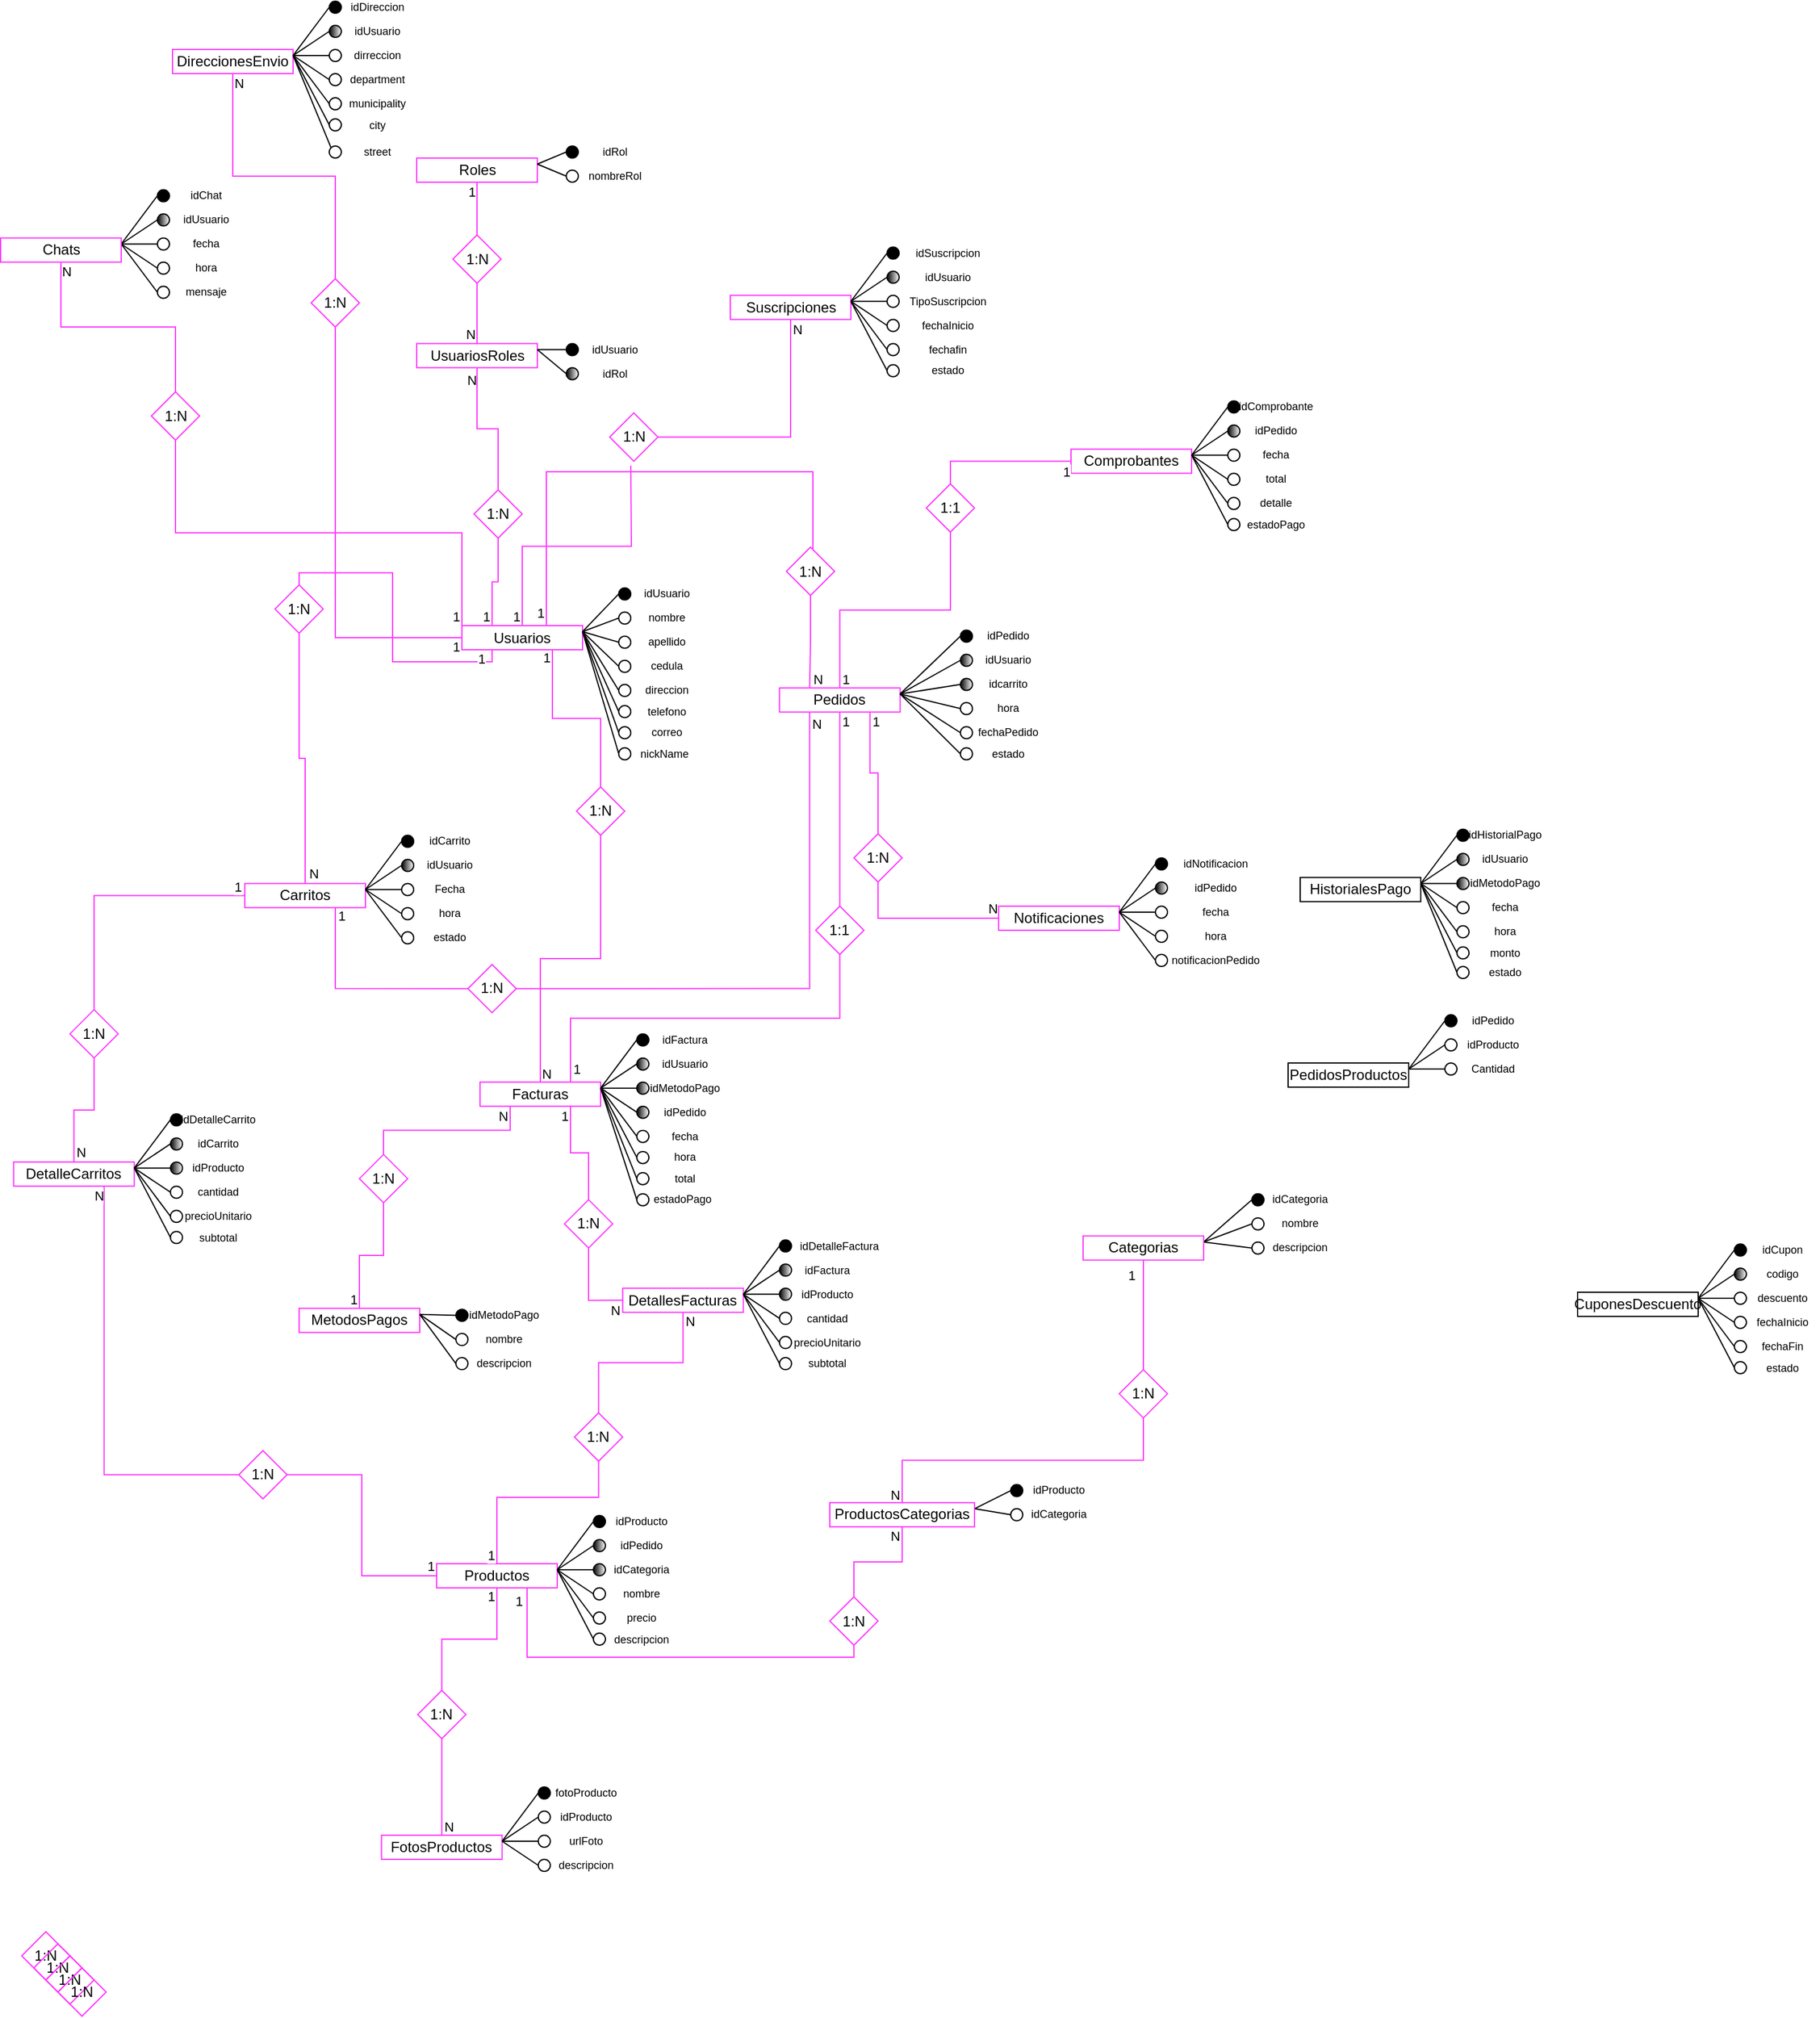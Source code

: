 <mxfile>
    <diagram id="cl9pHFJJxzllaQqiW4cm" name="Página-1">
        <mxGraphModel dx="136" dy="76" grid="1" gridSize="10" guides="1" tooltips="1" connect="1" arrows="1" fold="1" page="1" pageScale="1" pageWidth="827" pageHeight="1169" math="0" shadow="0">
            <root>
                <mxCell id="0"/>
                <mxCell id="1" parent="0"/>
                <mxCell id="548" value="" style="edgeStyle=orthogonalEdgeStyle;html=1;endArrow=none;endFill=0;rounded=0;fillColor=#6a00ff;strokeColor=#FF33FF;exitX=0.75;exitY=0;exitDx=0;exitDy=0;" edge="1" parent="1" source="7" target="547">
                    <mxGeometry relative="1" as="geometry">
                        <mxPoint x="520" y="530" as="sourcePoint"/>
                        <Array as="points">
                            <mxPoint x="505" y="400"/>
                            <mxPoint x="726" y="400"/>
                        </Array>
                    </mxGeometry>
                </mxCell>
                <mxCell id="550" value="1" style="edgeLabel;html=1;align=center;verticalAlign=middle;resizable=0;points=[];" vertex="1" connectable="0" parent="548">
                    <mxGeometry x="-0.836" y="-1" relative="1" as="geometry">
                        <mxPoint x="-6" y="19" as="offset"/>
                    </mxGeometry>
                </mxCell>
                <mxCell id="748" style="edgeStyle=orthogonalEdgeStyle;rounded=0;html=1;exitX=0.5;exitY=0;exitDx=0;exitDy=0;entryX=0;entryY=0.5;entryDx=0;entryDy=0;strokeColor=#FF33FF;endArrow=none;endFill=0;" edge="1" parent="1" source="7">
                    <mxGeometry relative="1" as="geometry">
                        <mxPoint x="575" y="395" as="targetPoint"/>
                    </mxGeometry>
                </mxCell>
                <mxCell id="750" value="1" style="edgeLabel;html=1;align=center;verticalAlign=middle;resizable=0;points=[];" vertex="1" connectable="0" parent="748">
                    <mxGeometry x="-0.927" y="2" relative="1" as="geometry">
                        <mxPoint x="-3" as="offset"/>
                    </mxGeometry>
                </mxCell>
                <mxCell id="780" style="edgeStyle=orthogonalEdgeStyle;rounded=0;html=1;entryX=0.5;entryY=0;entryDx=0;entryDy=0;strokeColor=#FF33FF;endArrow=none;endFill=0;exitX=0.75;exitY=1;exitDx=0;exitDy=0;" edge="1" parent="1" source="7" target="563">
                    <mxGeometry relative="1" as="geometry">
                        <mxPoint x="460" y="500" as="sourcePoint"/>
                    </mxGeometry>
                </mxCell>
                <mxCell id="782" value="1" style="edgeLabel;html=1;align=center;verticalAlign=middle;resizable=0;points=[];" vertex="1" connectable="0" parent="780">
                    <mxGeometry x="-0.958" relative="1" as="geometry">
                        <mxPoint x="-5" y="3" as="offset"/>
                    </mxGeometry>
                </mxCell>
                <mxCell id="853" style="edgeStyle=orthogonalEdgeStyle;rounded=0;html=1;exitX=0;exitY=0;exitDx=0;exitDy=0;entryX=0.5;entryY=1;entryDx=0;entryDy=0;strokeColor=#FF33FF;endArrow=none;endFill=0;" edge="1" parent="1" source="7" target="852">
                    <mxGeometry relative="1" as="geometry"/>
                </mxCell>
                <mxCell id="855" value="1" style="edgeLabel;html=1;align=center;verticalAlign=middle;resizable=0;points=[];" vertex="1" connectable="0" parent="853">
                    <mxGeometry x="-0.924" relative="1" as="geometry">
                        <mxPoint x="-5" y="7" as="offset"/>
                    </mxGeometry>
                </mxCell>
                <mxCell id="7" value="Usuarios" style="whiteSpace=wrap;html=1;align=center;fillStyle=auto;strokeColor=#FF33FF;fillColor=none;gradientColor=none;gradientDirection=south;" parent="1" vertex="1">
                    <mxGeometry x="435" y="527.5" width="100" height="20" as="geometry"/>
                </mxCell>
                <mxCell id="35" style="edgeStyle=none;html=1;exitX=0;exitY=1;exitDx=0;exitDy=0;strokeColor=#000000;fontSize=9;" parent="1" source="13" edge="1">
                    <mxGeometry relative="1" as="geometry">
                        <mxPoint x="566.333" y="504.917" as="targetPoint"/>
                    </mxGeometry>
                </mxCell>
                <mxCell id="13" value="" style="ellipse;whiteSpace=wrap;html=1;aspect=fixed;fillStyle=auto;gradientDirection=south;strokeColor=#000000;fillColor=#000000;" parent="1" vertex="1">
                    <mxGeometry x="565" y="496.25" width="10" height="10" as="geometry"/>
                </mxCell>
                <mxCell id="17" value="" style="endArrow=none;html=1;rounded=0;exitX=1;exitY=0.25;exitDx=0;exitDy=0;entryX=0;entryY=0.5;entryDx=0;entryDy=0;strokeColor=#000000;" parent="1" source="7" target="13" edge="1">
                    <mxGeometry relative="1" as="geometry">
                        <mxPoint x="455" y="516.25" as="sourcePoint"/>
                        <mxPoint x="615" y="516.25" as="targetPoint"/>
                    </mxGeometry>
                </mxCell>
                <mxCell id="18" value="" style="ellipse;whiteSpace=wrap;html=1;aspect=fixed;fillStyle=auto;gradientDirection=south;strokeColor=#000000;fillColor=none;" parent="1" vertex="1">
                    <mxGeometry x="565" y="516.25" width="10" height="10" as="geometry"/>
                </mxCell>
                <mxCell id="19" value="" style="endArrow=none;html=1;rounded=0;exitX=1;exitY=0.25;exitDx=0;exitDy=0;entryX=0;entryY=0.5;entryDx=0;entryDy=0;strokeColor=#000000;" parent="1" source="7" target="18" edge="1">
                    <mxGeometry relative="1" as="geometry">
                        <mxPoint x="535" y="568.59" as="sourcePoint"/>
                        <mxPoint x="613.3" y="546.25" as="targetPoint"/>
                    </mxGeometry>
                </mxCell>
                <mxCell id="20" value="" style="ellipse;whiteSpace=wrap;html=1;aspect=fixed;fillStyle=auto;gradientDirection=south;strokeColor=#000000;fillColor=none;" parent="1" vertex="1">
                    <mxGeometry x="565" y="536.25" width="10" height="10" as="geometry"/>
                </mxCell>
                <mxCell id="21" value="" style="endArrow=none;html=1;rounded=0;exitX=1;exitY=0.25;exitDx=0;exitDy=0;entryX=0;entryY=0.5;entryDx=0;entryDy=0;strokeColor=#000000;" parent="1" source="7" target="20" edge="1">
                    <mxGeometry relative="1" as="geometry">
                        <mxPoint x="535" y="598.59" as="sourcePoint"/>
                        <mxPoint x="613.3" y="576.25" as="targetPoint"/>
                    </mxGeometry>
                </mxCell>
                <mxCell id="22" value="" style="ellipse;whiteSpace=wrap;html=1;aspect=fixed;fillStyle=auto;gradientDirection=south;strokeColor=#000000;fillColor=none;" parent="1" vertex="1">
                    <mxGeometry x="565" y="556.25" width="10" height="10" as="geometry"/>
                </mxCell>
                <mxCell id="23" value="" style="endArrow=none;html=1;rounded=0;exitX=1;exitY=0.25;exitDx=0;exitDy=0;entryX=0;entryY=0.5;entryDx=0;entryDy=0;strokeColor=#000000;" parent="1" source="7" target="22" edge="1">
                    <mxGeometry relative="1" as="geometry">
                        <mxPoint x="535" y="628.59" as="sourcePoint"/>
                        <mxPoint x="613.3" y="606.25" as="targetPoint"/>
                    </mxGeometry>
                </mxCell>
                <mxCell id="24" value="" style="ellipse;whiteSpace=wrap;html=1;aspect=fixed;fillStyle=auto;gradientDirection=south;strokeColor=#000000;fillColor=none;" parent="1" vertex="1">
                    <mxGeometry x="565" y="576.25" width="10" height="10" as="geometry"/>
                </mxCell>
                <mxCell id="25" value="" style="endArrow=none;html=1;rounded=0;exitX=1;exitY=0.25;exitDx=0;exitDy=0;entryX=0;entryY=0.5;entryDx=0;entryDy=0;strokeColor=#000000;" parent="1" source="7" target="24" edge="1">
                    <mxGeometry relative="1" as="geometry">
                        <mxPoint x="535" y="658.59" as="sourcePoint"/>
                        <mxPoint x="613.3" y="636.25" as="targetPoint"/>
                    </mxGeometry>
                </mxCell>
                <mxCell id="34" value="idUsuario" style="text;html=1;strokeColor=none;fillColor=none;align=center;verticalAlign=middle;whiteSpace=wrap;rounded=0;fillStyle=auto;strokeWidth=1;fontSize=9;container=0;movable=1;resizable=1;rotatable=1;deletable=1;editable=1;connectable=1;" parent="1" vertex="1">
                    <mxGeometry x="575" y="496.25" width="60" height="10" as="geometry"/>
                </mxCell>
                <mxCell id="37" value="nombre" style="text;html=1;strokeColor=none;fillColor=none;align=center;verticalAlign=middle;whiteSpace=wrap;rounded=0;fillStyle=auto;strokeWidth=1;fontSize=9;" parent="1" vertex="1">
                    <mxGeometry x="575" y="516.25" width="60" height="10" as="geometry"/>
                </mxCell>
                <mxCell id="38" value="apellido" style="text;html=1;strokeColor=none;fillColor=none;align=center;verticalAlign=middle;whiteSpace=wrap;rounded=0;fillStyle=auto;strokeWidth=1;fontSize=9;" parent="1" vertex="1">
                    <mxGeometry x="575" y="536.25" width="60" height="10" as="geometry"/>
                </mxCell>
                <mxCell id="39" value="cedula" style="text;html=1;strokeColor=none;fillColor=none;align=center;verticalAlign=middle;whiteSpace=wrap;rounded=0;fillStyle=auto;strokeWidth=1;fontSize=9;" parent="1" vertex="1">
                    <mxGeometry x="575" y="556.25" width="60" height="10" as="geometry"/>
                </mxCell>
                <mxCell id="40" value="direccion" style="text;html=1;strokeColor=none;fillColor=none;align=center;verticalAlign=middle;whiteSpace=wrap;rounded=0;fillStyle=auto;strokeWidth=1;fontSize=9;" parent="1" vertex="1">
                    <mxGeometry x="575" y="576.25" width="60" height="10" as="geometry"/>
                </mxCell>
                <mxCell id="41" value="" style="ellipse;whiteSpace=wrap;html=1;aspect=fixed;fillStyle=auto;gradientDirection=south;strokeColor=#000000;fillColor=none;" parent="1" vertex="1">
                    <mxGeometry x="565" y="593.75" width="10" height="10" as="geometry"/>
                </mxCell>
                <mxCell id="42" value="" style="endArrow=none;html=1;rounded=0;exitX=1;exitY=0.25;exitDx=0;exitDy=0;entryX=0;entryY=0.5;entryDx=0;entryDy=0;strokeColor=#000000;" parent="1" source="7" target="41" edge="1">
                    <mxGeometry relative="1" as="geometry">
                        <mxPoint x="535" y="558.75" as="sourcePoint"/>
                        <mxPoint x="613.3" y="653.75" as="targetPoint"/>
                    </mxGeometry>
                </mxCell>
                <mxCell id="43" value="telefono" style="text;html=1;strokeColor=none;fillColor=none;align=center;verticalAlign=middle;whiteSpace=wrap;rounded=0;fillStyle=auto;strokeWidth=1;fontSize=9;" parent="1" vertex="1">
                    <mxGeometry x="575" y="593.75" width="60" height="10" as="geometry"/>
                </mxCell>
                <mxCell id="44" value="" style="ellipse;whiteSpace=wrap;html=1;aspect=fixed;fillStyle=auto;gradientDirection=south;strokeColor=#000000;fillColor=none;" parent="1" vertex="1">
                    <mxGeometry x="565" y="611.25" width="10" height="10" as="geometry"/>
                </mxCell>
                <mxCell id="45" value="" style="endArrow=none;html=1;rounded=0;exitX=1;exitY=0.25;exitDx=0;exitDy=0;entryX=0;entryY=0.5;entryDx=0;entryDy=0;strokeColor=#000000;" parent="1" source="7" target="44" edge="1">
                    <mxGeometry relative="1" as="geometry">
                        <mxPoint x="535" y="576.25" as="sourcePoint"/>
                        <mxPoint x="613.3" y="671.25" as="targetPoint"/>
                    </mxGeometry>
                </mxCell>
                <mxCell id="46" value="correo" style="text;html=1;strokeColor=none;fillColor=none;align=center;verticalAlign=middle;whiteSpace=wrap;rounded=0;fillStyle=auto;strokeWidth=1;fontSize=9;" parent="1" vertex="1">
                    <mxGeometry x="575" y="611.25" width="60" height="10" as="geometry"/>
                </mxCell>
                <mxCell id="47" value="" style="ellipse;whiteSpace=wrap;html=1;aspect=fixed;fillStyle=auto;gradientDirection=south;strokeColor=#000000;fillColor=none;" parent="1" vertex="1">
                    <mxGeometry x="565" y="628.75" width="10" height="10" as="geometry"/>
                </mxCell>
                <mxCell id="48" value="" style="endArrow=none;html=1;rounded=0;exitX=1;exitY=0.25;exitDx=0;exitDy=0;entryX=0;entryY=0.5;entryDx=0;entryDy=0;strokeColor=#000000;" parent="1" source="7" target="47" edge="1">
                    <mxGeometry relative="1" as="geometry">
                        <mxPoint x="535" y="593.75" as="sourcePoint"/>
                        <mxPoint x="613.3" y="688.75" as="targetPoint"/>
                    </mxGeometry>
                </mxCell>
                <mxCell id="49" value="nickName" style="text;html=1;strokeColor=none;fillColor=none;align=center;verticalAlign=middle;whiteSpace=wrap;rounded=0;fillStyle=auto;strokeWidth=1;fontSize=9;" parent="1" vertex="1">
                    <mxGeometry x="573.3" y="628.75" width="60" height="10" as="geometry"/>
                </mxCell>
                <mxCell id="723" style="edgeStyle=orthogonalEdgeStyle;rounded=0;html=1;exitX=0.75;exitY=1;exitDx=0;exitDy=0;entryX=0;entryY=0.5;entryDx=0;entryDy=0;strokeColor=#FF33FF;endArrow=none;endFill=0;" edge="1" parent="1" source="103" target="565">
                    <mxGeometry relative="1" as="geometry"/>
                </mxCell>
                <mxCell id="725" value="1" style="edgeLabel;html=1;align=center;verticalAlign=middle;resizable=0;points=[];" vertex="1" connectable="0" parent="723">
                    <mxGeometry x="-0.941" relative="1" as="geometry">
                        <mxPoint x="5" y="1" as="offset"/>
                    </mxGeometry>
                </mxCell>
                <mxCell id="943" style="edgeStyle=orthogonalEdgeStyle;rounded=0;html=1;exitX=0;exitY=0.5;exitDx=0;exitDy=0;entryX=0.5;entryY=0;entryDx=0;entryDy=0;strokeColor=#FF33FF;endArrow=none;endFill=0;" edge="1" parent="1" source="103" target="555">
                    <mxGeometry relative="1" as="geometry"/>
                </mxCell>
                <mxCell id="945" value="1" style="edgeLabel;html=1;align=center;verticalAlign=middle;resizable=0;points=[];" vertex="1" connectable="0" parent="943">
                    <mxGeometry x="-0.906" relative="1" as="geometry">
                        <mxPoint x="4" y="-8" as="offset"/>
                    </mxGeometry>
                </mxCell>
                <mxCell id="103" value="Carritos" style="whiteSpace=wrap;html=1;align=center;fillStyle=auto;strokeColor=#FF33FF;fillColor=none;gradientColor=none;gradientDirection=south;" parent="1" vertex="1">
                    <mxGeometry x="255.0" y="741.25" width="100" height="20" as="geometry"/>
                </mxCell>
                <mxCell id="104" style="edgeStyle=none;html=1;exitX=0;exitY=1;exitDx=0;exitDy=0;strokeColor=#000000;fontSize=9;" parent="1" source="105" edge="1">
                    <mxGeometry relative="1" as="geometry">
                        <mxPoint x="386.333" y="709.917" as="targetPoint"/>
                    </mxGeometry>
                </mxCell>
                <mxCell id="105" value="" style="ellipse;whiteSpace=wrap;html=1;aspect=fixed;fillStyle=auto;gradientDirection=south;strokeColor=#000000;fillColor=#000000;" parent="1" vertex="1">
                    <mxGeometry x="385.0" y="701.25" width="10" height="10" as="geometry"/>
                </mxCell>
                <mxCell id="106" value="" style="endArrow=none;html=1;rounded=0;exitX=1;exitY=0.25;exitDx=0;exitDy=0;entryX=0;entryY=0.5;entryDx=0;entryDy=0;strokeColor=#000000;" parent="1" source="103" target="105" edge="1">
                    <mxGeometry relative="1" as="geometry">
                        <mxPoint x="275.0" y="721.25" as="sourcePoint"/>
                        <mxPoint x="435.0" y="721.25" as="targetPoint"/>
                    </mxGeometry>
                </mxCell>
                <mxCell id="107" value="" style="ellipse;whiteSpace=wrap;html=1;aspect=fixed;fillStyle=auto;gradientDirection=west;strokeColor=#000000;fillColor=default;gradientColor=default;" parent="1" vertex="1">
                    <mxGeometry x="385.0" y="721.25" width="10" height="10" as="geometry"/>
                </mxCell>
                <mxCell id="108" value="" style="endArrow=none;html=1;rounded=0;exitX=1;exitY=0.25;exitDx=0;exitDy=0;entryX=0;entryY=0.5;entryDx=0;entryDy=0;strokeColor=#000000;" parent="1" source="103" target="107" edge="1">
                    <mxGeometry relative="1" as="geometry">
                        <mxPoint x="355.0" y="773.59" as="sourcePoint"/>
                        <mxPoint x="433.3" y="751.25" as="targetPoint"/>
                    </mxGeometry>
                </mxCell>
                <mxCell id="109" value="" style="ellipse;whiteSpace=wrap;html=1;aspect=fixed;fillStyle=auto;gradientDirection=south;strokeColor=#000000;fillColor=none;" parent="1" vertex="1">
                    <mxGeometry x="385.0" y="741.25" width="10" height="10" as="geometry"/>
                </mxCell>
                <mxCell id="110" value="" style="endArrow=none;html=1;rounded=0;exitX=1;exitY=0.25;exitDx=0;exitDy=0;entryX=0;entryY=0.5;entryDx=0;entryDy=0;strokeColor=#000000;" parent="1" source="103" target="109" edge="1">
                    <mxGeometry relative="1" as="geometry">
                        <mxPoint x="355.0" y="803.59" as="sourcePoint"/>
                        <mxPoint x="433.3" y="781.25" as="targetPoint"/>
                    </mxGeometry>
                </mxCell>
                <mxCell id="111" value="" style="ellipse;whiteSpace=wrap;html=1;aspect=fixed;fillStyle=auto;gradientDirection=south;strokeColor=#000000;fillColor=none;" parent="1" vertex="1">
                    <mxGeometry x="385.0" y="761.25" width="10" height="10" as="geometry"/>
                </mxCell>
                <mxCell id="112" value="" style="endArrow=none;html=1;rounded=0;exitX=1;exitY=0.25;exitDx=0;exitDy=0;entryX=0;entryY=0.5;entryDx=0;entryDy=0;strokeColor=#000000;" parent="1" source="103" target="111" edge="1">
                    <mxGeometry relative="1" as="geometry">
                        <mxPoint x="355.0" y="833.59" as="sourcePoint"/>
                        <mxPoint x="433.3" y="811.25" as="targetPoint"/>
                    </mxGeometry>
                </mxCell>
                <mxCell id="113" value="" style="ellipse;whiteSpace=wrap;html=1;aspect=fixed;fillStyle=auto;gradientDirection=south;strokeColor=#000000;fillColor=none;" parent="1" vertex="1">
                    <mxGeometry x="385.0" y="781.25" width="10" height="10" as="geometry"/>
                </mxCell>
                <mxCell id="114" value="" style="endArrow=none;html=1;rounded=0;exitX=1;exitY=0.25;exitDx=0;exitDy=0;entryX=0;entryY=0.5;entryDx=0;entryDy=0;strokeColor=#000000;" parent="1" source="103" target="113" edge="1">
                    <mxGeometry relative="1" as="geometry">
                        <mxPoint x="355.0" y="863.59" as="sourcePoint"/>
                        <mxPoint x="433.3" y="841.25" as="targetPoint"/>
                    </mxGeometry>
                </mxCell>
                <mxCell id="460" value="HistorialesPago" style="whiteSpace=wrap;html=1;align=center;fillStyle=auto;strokeColor=#000000;fillColor=none;gradientColor=none;gradientDirection=south;" parent="1" vertex="1">
                    <mxGeometry x="1130" y="736.25" width="100" height="20" as="geometry"/>
                </mxCell>
                <mxCell id="461" style="edgeStyle=none;html=1;exitX=0;exitY=1;exitDx=0;exitDy=0;strokeColor=#000000;fontSize=9;" parent="1" source="462" edge="1">
                    <mxGeometry relative="1" as="geometry">
                        <mxPoint x="1261.333" y="704.917" as="targetPoint"/>
                    </mxGeometry>
                </mxCell>
                <mxCell id="462" value="" style="ellipse;whiteSpace=wrap;html=1;aspect=fixed;fillStyle=auto;gradientDirection=south;strokeColor=#000000;fillColor=#000000;" parent="1" vertex="1">
                    <mxGeometry x="1260" y="696.25" width="10" height="10" as="geometry"/>
                </mxCell>
                <mxCell id="463" value="" style="endArrow=none;html=1;rounded=0;exitX=1;exitY=0.25;exitDx=0;exitDy=0;entryX=0;entryY=0.5;entryDx=0;entryDy=0;strokeColor=#000000;" parent="1" source="460" target="462" edge="1">
                    <mxGeometry relative="1" as="geometry">
                        <mxPoint x="1150" y="716.25" as="sourcePoint"/>
                        <mxPoint x="1310" y="716.25" as="targetPoint"/>
                    </mxGeometry>
                </mxCell>
                <mxCell id="464" value="" style="ellipse;whiteSpace=wrap;html=1;aspect=fixed;fillStyle=auto;gradientDirection=west;strokeColor=#000000;fillColor=default;gradientColor=default;" parent="1" vertex="1">
                    <mxGeometry x="1260" y="716.25" width="10" height="10" as="geometry"/>
                </mxCell>
                <mxCell id="465" value="" style="endArrow=none;html=1;rounded=0;exitX=1;exitY=0.25;exitDx=0;exitDy=0;entryX=0;entryY=0.5;entryDx=0;entryDy=0;strokeColor=#000000;" parent="1" source="460" target="464" edge="1">
                    <mxGeometry relative="1" as="geometry">
                        <mxPoint x="1230" y="768.59" as="sourcePoint"/>
                        <mxPoint x="1308.3" y="746.25" as="targetPoint"/>
                    </mxGeometry>
                </mxCell>
                <mxCell id="466" value="" style="ellipse;whiteSpace=wrap;html=1;aspect=fixed;fillStyle=auto;gradientDirection=west;strokeColor=#000000;fillColor=default;gradientColor=default;" parent="1" vertex="1">
                    <mxGeometry x="1260" y="736.25" width="10" height="10" as="geometry"/>
                </mxCell>
                <mxCell id="467" value="" style="endArrow=none;html=1;rounded=0;exitX=1;exitY=0.25;exitDx=0;exitDy=0;entryX=0;entryY=0.5;entryDx=0;entryDy=0;strokeColor=#000000;" parent="1" source="460" target="466" edge="1">
                    <mxGeometry relative="1" as="geometry">
                        <mxPoint x="1230" y="798.59" as="sourcePoint"/>
                        <mxPoint x="1308.3" y="776.25" as="targetPoint"/>
                    </mxGeometry>
                </mxCell>
                <mxCell id="468" value="" style="ellipse;whiteSpace=wrap;html=1;aspect=fixed;fillStyle=auto;gradientDirection=south;strokeColor=#000000;fillColor=none;" parent="1" vertex="1">
                    <mxGeometry x="1260" y="756.25" width="10" height="10" as="geometry"/>
                </mxCell>
                <mxCell id="469" value="" style="endArrow=none;html=1;rounded=0;exitX=1;exitY=0.25;exitDx=0;exitDy=0;entryX=0;entryY=0.5;entryDx=0;entryDy=0;strokeColor=#000000;" parent="1" source="460" target="468" edge="1">
                    <mxGeometry relative="1" as="geometry">
                        <mxPoint x="1230" y="828.59" as="sourcePoint"/>
                        <mxPoint x="1308.3" y="806.25" as="targetPoint"/>
                    </mxGeometry>
                </mxCell>
                <mxCell id="470" value="" style="ellipse;whiteSpace=wrap;html=1;aspect=fixed;fillStyle=auto;gradientDirection=south;strokeColor=#000000;fillColor=none;" parent="1" vertex="1">
                    <mxGeometry x="1260" y="776.25" width="10" height="10" as="geometry"/>
                </mxCell>
                <mxCell id="471" value="" style="endArrow=none;html=1;rounded=0;exitX=1;exitY=0.25;exitDx=0;exitDy=0;entryX=0;entryY=0.5;entryDx=0;entryDy=0;strokeColor=#000000;" parent="1" source="460" target="470" edge="1">
                    <mxGeometry relative="1" as="geometry">
                        <mxPoint x="1230" y="858.59" as="sourcePoint"/>
                        <mxPoint x="1308.3" y="836.25" as="targetPoint"/>
                    </mxGeometry>
                </mxCell>
                <mxCell id="472" value="idHistorialPago" style="text;html=1;strokeColor=none;fillColor=none;align=center;verticalAlign=middle;whiteSpace=wrap;rounded=0;fillStyle=auto;strokeWidth=1;fontSize=9;container=0;movable=1;resizable=1;rotatable=1;deletable=1;editable=1;connectable=1;" parent="1" vertex="1">
                    <mxGeometry x="1270" y="696.25" width="60" height="10" as="geometry"/>
                </mxCell>
                <mxCell id="473" value="idUsuario" style="text;html=1;strokeColor=none;fillColor=none;align=center;verticalAlign=middle;whiteSpace=wrap;rounded=0;fillStyle=auto;strokeWidth=1;fontSize=9;" parent="1" vertex="1">
                    <mxGeometry x="1270" y="716.25" width="60" height="10" as="geometry"/>
                </mxCell>
                <mxCell id="474" value="idMetodoPago" style="text;html=1;strokeColor=none;fillColor=none;align=center;verticalAlign=middle;whiteSpace=wrap;rounded=0;fillStyle=auto;strokeWidth=1;fontSize=9;" parent="1" vertex="1">
                    <mxGeometry x="1270" y="736.25" width="60" height="10" as="geometry"/>
                </mxCell>
                <mxCell id="475" value="fecha" style="text;html=1;strokeColor=none;fillColor=none;align=center;verticalAlign=middle;whiteSpace=wrap;rounded=0;fillStyle=auto;strokeWidth=1;fontSize=9;" parent="1" vertex="1">
                    <mxGeometry x="1270" y="756.25" width="60" height="10" as="geometry"/>
                </mxCell>
                <mxCell id="476" value="hora" style="text;html=1;strokeColor=none;fillColor=none;align=center;verticalAlign=middle;whiteSpace=wrap;rounded=0;fillStyle=auto;strokeWidth=1;fontSize=9;" parent="1" vertex="1">
                    <mxGeometry x="1270" y="776.25" width="60" height="10" as="geometry"/>
                </mxCell>
                <mxCell id="477" value="" style="ellipse;whiteSpace=wrap;html=1;aspect=fixed;fillStyle=auto;gradientDirection=south;strokeColor=#000000;fillColor=none;" parent="1" vertex="1">
                    <mxGeometry x="1260" y="793.75" width="10" height="10" as="geometry"/>
                </mxCell>
                <mxCell id="478" value="" style="endArrow=none;html=1;rounded=0;exitX=1;exitY=0.25;exitDx=0;exitDy=0;entryX=0;entryY=0.5;entryDx=0;entryDy=0;strokeColor=#000000;" parent="1" source="460" target="477" edge="1">
                    <mxGeometry relative="1" as="geometry">
                        <mxPoint x="1230" y="758.75" as="sourcePoint"/>
                        <mxPoint x="1308.3" y="853.75" as="targetPoint"/>
                    </mxGeometry>
                </mxCell>
                <mxCell id="479" value="monto" style="text;html=1;strokeColor=none;fillColor=none;align=center;verticalAlign=middle;whiteSpace=wrap;rounded=0;fillStyle=auto;strokeWidth=1;fontSize=9;" parent="1" vertex="1">
                    <mxGeometry x="1270" y="793.75" width="60" height="10" as="geometry"/>
                </mxCell>
                <mxCell id="480" value="estado" style="text;html=1;strokeColor=none;fillColor=none;align=center;verticalAlign=middle;whiteSpace=wrap;rounded=0;fillStyle=auto;strokeWidth=1;fontSize=9;" parent="1" vertex="1">
                    <mxGeometry x="1270" y="810" width="60" height="10" as="geometry"/>
                </mxCell>
                <mxCell id="484" value="" style="ellipse;whiteSpace=wrap;html=1;aspect=fixed;fillStyle=auto;gradientDirection=south;strokeColor=#000000;fillColor=none;" parent="1" vertex="1">
                    <mxGeometry x="1260" y="810" width="10" height="10" as="geometry"/>
                </mxCell>
                <mxCell id="485" value="" style="endArrow=none;html=1;rounded=0;exitX=1;exitY=0.25;exitDx=0;exitDy=0;entryX=0;entryY=0.5;entryDx=0;entryDy=0;strokeColor=#000000;" parent="1" source="460" target="484" edge="1">
                    <mxGeometry relative="1" as="geometry">
                        <mxPoint x="1240" y="751.25" as="sourcePoint"/>
                        <mxPoint x="1318.3" y="863.75" as="targetPoint"/>
                    </mxGeometry>
                </mxCell>
                <mxCell id="497" value="PedidosProductos" style="whiteSpace=wrap;html=1;align=center;fillStyle=auto;strokeColor=#000000;fillColor=none;gradientColor=none;gradientDirection=south;" parent="1" vertex="1">
                    <mxGeometry x="1120" y="890" width="100" height="20" as="geometry"/>
                </mxCell>
                <mxCell id="498" style="edgeStyle=none;html=1;exitX=0;exitY=1;exitDx=0;exitDy=0;strokeColor=#000000;fontSize=9;" parent="1" source="499" edge="1">
                    <mxGeometry relative="1" as="geometry">
                        <mxPoint x="1251.333" y="858.667" as="targetPoint"/>
                    </mxGeometry>
                </mxCell>
                <mxCell id="499" value="" style="ellipse;whiteSpace=wrap;html=1;aspect=fixed;fillStyle=auto;gradientDirection=south;strokeColor=#000000;fillColor=#000000;" parent="1" vertex="1">
                    <mxGeometry x="1250" y="850" width="10" height="10" as="geometry"/>
                </mxCell>
                <mxCell id="500" value="" style="endArrow=none;html=1;rounded=0;exitX=1;exitY=0.25;exitDx=0;exitDy=0;entryX=0;entryY=0.5;entryDx=0;entryDy=0;strokeColor=#000000;" parent="1" source="497" target="499" edge="1">
                    <mxGeometry relative="1" as="geometry">
                        <mxPoint x="1140" y="870" as="sourcePoint"/>
                        <mxPoint x="1300" y="870" as="targetPoint"/>
                    </mxGeometry>
                </mxCell>
                <mxCell id="501" value="" style="ellipse;whiteSpace=wrap;html=1;aspect=fixed;fillStyle=auto;gradientDirection=south;strokeColor=#000000;fillColor=none;" parent="1" vertex="1">
                    <mxGeometry x="1250" y="870" width="10" height="10" as="geometry"/>
                </mxCell>
                <mxCell id="502" value="" style="endArrow=none;html=1;rounded=0;exitX=1;exitY=0.25;exitDx=0;exitDy=0;entryX=0;entryY=0.5;entryDx=0;entryDy=0;strokeColor=#000000;" parent="1" source="497" target="501" edge="1">
                    <mxGeometry relative="1" as="geometry">
                        <mxPoint x="1220" y="922.34" as="sourcePoint"/>
                        <mxPoint x="1298.3" y="900" as="targetPoint"/>
                    </mxGeometry>
                </mxCell>
                <mxCell id="503" value="" style="ellipse;whiteSpace=wrap;html=1;aspect=fixed;fillStyle=auto;gradientDirection=south;strokeColor=#000000;fillColor=none;" parent="1" vertex="1">
                    <mxGeometry x="1250" y="890" width="10" height="10" as="geometry"/>
                </mxCell>
                <mxCell id="504" value="" style="endArrow=none;html=1;rounded=0;exitX=1;exitY=0.25;exitDx=0;exitDy=0;entryX=0;entryY=0.5;entryDx=0;entryDy=0;strokeColor=#000000;" parent="1" source="497" target="503" edge="1">
                    <mxGeometry relative="1" as="geometry">
                        <mxPoint x="1220" y="952.34" as="sourcePoint"/>
                        <mxPoint x="1298.3" y="930" as="targetPoint"/>
                    </mxGeometry>
                </mxCell>
                <mxCell id="505" value="idPedido" style="text;html=1;strokeColor=none;fillColor=none;align=center;verticalAlign=middle;whiteSpace=wrap;rounded=0;fillStyle=auto;strokeWidth=1;fontSize=9;container=0;movable=1;resizable=1;rotatable=1;deletable=1;editable=1;connectable=1;" parent="1" vertex="1">
                    <mxGeometry x="1260" y="850" width="60" height="10" as="geometry"/>
                </mxCell>
                <mxCell id="506" value="idProducto" style="text;html=1;strokeColor=none;fillColor=none;align=center;verticalAlign=middle;whiteSpace=wrap;rounded=0;fillStyle=auto;strokeWidth=1;fontSize=9;" parent="1" vertex="1">
                    <mxGeometry x="1260" y="870" width="60" height="10" as="geometry"/>
                </mxCell>
                <mxCell id="507" value="Cantidad" style="text;html=1;strokeColor=none;fillColor=none;align=center;verticalAlign=middle;whiteSpace=wrap;rounded=0;fillStyle=auto;strokeWidth=1;fontSize=9;" parent="1" vertex="1">
                    <mxGeometry x="1260" y="890" width="60" height="10" as="geometry"/>
                </mxCell>
                <mxCell id="523" value="Roles" style="whiteSpace=wrap;html=1;align=center;fillStyle=auto;gradientDirection=south;strokeColor=#FF33FF;" parent="1" vertex="1">
                    <mxGeometry x="397.5" y="140" width="100" height="20" as="geometry"/>
                </mxCell>
                <mxCell id="524" style="edgeStyle=none;html=1;exitX=0;exitY=1;exitDx=0;exitDy=0;strokeColor=#000000;fontSize=9;" parent="1" source="525" edge="1">
                    <mxGeometry relative="1" as="geometry">
                        <mxPoint x="522.833" y="138.667" as="targetPoint"/>
                    </mxGeometry>
                </mxCell>
                <mxCell id="525" value="" style="ellipse;whiteSpace=wrap;html=1;aspect=fixed;fillStyle=auto;gradientDirection=south;strokeColor=#000000;fillColor=#000000;" parent="1" vertex="1">
                    <mxGeometry x="521.5" y="130" width="10" height="10" as="geometry"/>
                </mxCell>
                <mxCell id="526" value="" style="endArrow=none;html=1;rounded=0;exitX=1;exitY=0.25;exitDx=0;exitDy=0;entryX=0;entryY=0.5;entryDx=0;entryDy=0;strokeColor=#000000;" parent="1" source="523" target="525" edge="1">
                    <mxGeometry relative="1" as="geometry">
                        <mxPoint x="411.5" y="150" as="sourcePoint"/>
                        <mxPoint x="571.5" y="150" as="targetPoint"/>
                    </mxGeometry>
                </mxCell>
                <mxCell id="527" value="" style="ellipse;whiteSpace=wrap;html=1;aspect=fixed;fillStyle=auto;gradientDirection=south;strokeColor=#000000;fillColor=none;" parent="1" vertex="1">
                    <mxGeometry x="521.5" y="150" width="10" height="10" as="geometry"/>
                </mxCell>
                <mxCell id="528" value="" style="endArrow=none;html=1;rounded=0;exitX=1;exitY=0.25;exitDx=0;exitDy=0;entryX=0;entryY=0.5;entryDx=0;entryDy=0;strokeColor=#000000;" parent="1" source="523" target="527" edge="1">
                    <mxGeometry relative="1" as="geometry">
                        <mxPoint x="491.5" y="202.34" as="sourcePoint"/>
                        <mxPoint x="569.8" y="180" as="targetPoint"/>
                    </mxGeometry>
                </mxCell>
                <mxCell id="529" value="idRol" style="text;html=1;strokeColor=none;fillColor=none;align=center;verticalAlign=middle;whiteSpace=wrap;rounded=0;fillStyle=auto;strokeWidth=1;fontSize=9;container=0;movable=1;resizable=1;rotatable=1;deletable=1;editable=1;connectable=1;" parent="1" vertex="1">
                    <mxGeometry x="531.5" y="130" width="60" height="10" as="geometry"/>
                </mxCell>
                <mxCell id="530" value="nombreRol" style="text;html=1;strokeColor=none;fillColor=none;align=center;verticalAlign=middle;whiteSpace=wrap;rounded=0;fillStyle=auto;strokeWidth=1;fontSize=9;" parent="1" vertex="1">
                    <mxGeometry x="531.5" y="150" width="60" height="10" as="geometry"/>
                </mxCell>
                <mxCell id="531" value="UsuariosRoles" style="whiteSpace=wrap;html=1;align=center;fillStyle=auto;strokeColor=#FF33FF;fillColor=none;gradientColor=none;gradientDirection=south;" parent="1" vertex="1">
                    <mxGeometry x="397.5" y="293.75" width="100" height="20" as="geometry"/>
                </mxCell>
                <mxCell id="532" style="edgeStyle=none;html=1;exitX=0;exitY=1;exitDx=0;exitDy=0;strokeColor=#000000;fontSize=9;" parent="1" source="533" edge="1">
                    <mxGeometry relative="1" as="geometry">
                        <mxPoint x="522.833" y="302.417" as="targetPoint"/>
                    </mxGeometry>
                </mxCell>
                <mxCell id="533" value="" style="ellipse;whiteSpace=wrap;html=1;aspect=fixed;fillStyle=auto;gradientDirection=west;strokeColor=#000000;fillColor=#000000;gradientColor=default;" parent="1" vertex="1">
                    <mxGeometry x="521.5" y="293.75" width="10" height="10" as="geometry"/>
                </mxCell>
                <mxCell id="534" value="" style="endArrow=none;html=1;rounded=0;exitX=1;exitY=0.25;exitDx=0;exitDy=0;entryX=0;entryY=0.5;entryDx=0;entryDy=0;strokeColor=#000000;" parent="1" source="531" target="533" edge="1">
                    <mxGeometry relative="1" as="geometry">
                        <mxPoint x="411.5" y="313.75" as="sourcePoint"/>
                        <mxPoint x="571.5" y="313.75" as="targetPoint"/>
                    </mxGeometry>
                </mxCell>
                <mxCell id="535" value="" style="ellipse;whiteSpace=wrap;html=1;aspect=fixed;fillStyle=auto;gradientDirection=west;strokeColor=#000000;fillColor=default;gradientColor=default;" parent="1" vertex="1">
                    <mxGeometry x="521.5" y="313.75" width="10" height="10" as="geometry"/>
                </mxCell>
                <mxCell id="536" value="" style="endArrow=none;html=1;rounded=0;exitX=1;exitY=0.25;exitDx=0;exitDy=0;entryX=0;entryY=0.5;entryDx=0;entryDy=0;strokeColor=#000000;" parent="1" source="531" target="535" edge="1">
                    <mxGeometry relative="1" as="geometry">
                        <mxPoint x="491.5" y="366.09" as="sourcePoint"/>
                        <mxPoint x="569.8" y="343.75" as="targetPoint"/>
                    </mxGeometry>
                </mxCell>
                <mxCell id="537" value="idUsuario" style="text;html=1;strokeColor=none;fillColor=none;align=center;verticalAlign=middle;whiteSpace=wrap;rounded=0;fillStyle=auto;strokeWidth=1;fontSize=9;container=0;movable=1;resizable=1;rotatable=1;deletable=1;editable=1;connectable=1;" parent="1" vertex="1">
                    <mxGeometry x="531.5" y="293.75" width="60" height="10" as="geometry"/>
                </mxCell>
                <mxCell id="538" value="idRol" style="text;html=1;strokeColor=none;fillColor=none;align=center;verticalAlign=middle;whiteSpace=wrap;rounded=0;fillStyle=auto;strokeWidth=1;fontSize=9;" parent="1" vertex="1">
                    <mxGeometry x="531.5" y="313.75" width="60" height="10" as="geometry"/>
                </mxCell>
                <mxCell id="721" style="rounded=0;html=1;strokeColor=#FF33FF;endArrow=none;endFill=0;entryX=0.25;entryY=0;entryDx=0;entryDy=0;exitX=0.5;exitY=1;exitDx=0;exitDy=0;edgeStyle=orthogonalEdgeStyle;" edge="1" parent="1" source="547" target="701">
                    <mxGeometry relative="1" as="geometry">
                        <mxPoint x="770" y="480" as="sourcePoint"/>
                        <mxPoint x="710" y="560" as="targetPoint"/>
                    </mxGeometry>
                </mxCell>
                <mxCell id="722" value="N" style="edgeLabel;html=1;align=center;verticalAlign=middle;resizable=0;points=[];" vertex="1" connectable="0" parent="721">
                    <mxGeometry x="0.918" y="1" relative="1" as="geometry">
                        <mxPoint x="5" y="-4" as="offset"/>
                    </mxGeometry>
                </mxCell>
                <mxCell id="547" value="1:N" style="rhombus;whiteSpace=wrap;html=1;fillColor=none;strokeColor=#FF33FF;fillStyle=auto;gradientColor=none;gradientDirection=south;" vertex="1" parent="1">
                    <mxGeometry x="704" y="462.5" width="40" height="40" as="geometry"/>
                </mxCell>
                <mxCell id="966" style="edgeStyle=orthogonalEdgeStyle;rounded=0;html=1;exitX=0.5;exitY=1;exitDx=0;exitDy=0;entryX=0.5;entryY=0;entryDx=0;entryDy=0;strokeColor=#FF33FF;endArrow=none;endFill=0;" edge="1" parent="1" source="553" target="951">
                    <mxGeometry relative="1" as="geometry"/>
                </mxCell>
                <mxCell id="967" value="N" style="edgeLabel;html=1;align=center;verticalAlign=middle;resizable=0;points=[];" vertex="1" connectable="0" parent="966">
                    <mxGeometry x="0.876" relative="1" as="geometry">
                        <mxPoint x="5" y="-2" as="offset"/>
                    </mxGeometry>
                </mxCell>
                <mxCell id="553" value="1:N" style="rhombus;whiteSpace=wrap;html=1;fillColor=none;strokeColor=#FF33FF;fillStyle=auto;gradientColor=none;gradientDirection=south;" vertex="1" parent="1">
                    <mxGeometry x="398.3" y="1410" width="40" height="40" as="geometry"/>
                </mxCell>
                <mxCell id="947" style="edgeStyle=orthogonalEdgeStyle;rounded=0;html=1;exitX=0;exitY=0.5;exitDx=0;exitDy=0;entryX=0.75;entryY=1;entryDx=0;entryDy=0;strokeColor=#FF33FF;endArrow=none;endFill=0;" edge="1" parent="1" source="554" target="921">
                    <mxGeometry relative="1" as="geometry"/>
                </mxCell>
                <mxCell id="950" value="N" style="edgeLabel;html=1;align=center;verticalAlign=middle;resizable=0;points=[];" vertex="1" connectable="0" parent="947">
                    <mxGeometry x="0.979" relative="1" as="geometry">
                        <mxPoint x="-5" y="4" as="offset"/>
                    </mxGeometry>
                </mxCell>
                <mxCell id="948" style="edgeStyle=orthogonalEdgeStyle;rounded=0;html=1;exitX=1;exitY=0.5;exitDx=0;exitDy=0;entryX=0;entryY=0.5;entryDx=0;entryDy=0;strokeColor=#FF33FF;endArrow=none;endFill=0;" edge="1" parent="1" source="554" target="641">
                    <mxGeometry relative="1" as="geometry"/>
                </mxCell>
                <mxCell id="949" value="1" style="edgeLabel;html=1;align=center;verticalAlign=middle;resizable=0;points=[];" vertex="1" connectable="0" parent="948">
                    <mxGeometry x="0.954" relative="1" as="geometry">
                        <mxPoint x="-1" y="-8" as="offset"/>
                    </mxGeometry>
                </mxCell>
                <mxCell id="554" value="1:N" style="rhombus;whiteSpace=wrap;html=1;fillColor=none;strokeColor=#FF33FF;fillStyle=auto;gradientColor=none;gradientDirection=south;" vertex="1" parent="1">
                    <mxGeometry x="250" y="1211.25" width="40" height="40" as="geometry"/>
                </mxCell>
                <mxCell id="944" style="edgeStyle=orthogonalEdgeStyle;rounded=0;html=1;exitX=0.5;exitY=1;exitDx=0;exitDy=0;entryX=0.5;entryY=0;entryDx=0;entryDy=0;strokeColor=#FF33FF;endArrow=none;endFill=0;" edge="1" parent="1" source="555" target="921">
                    <mxGeometry relative="1" as="geometry"/>
                </mxCell>
                <mxCell id="946" value="N" style="edgeLabel;html=1;align=center;verticalAlign=middle;resizable=0;points=[];" vertex="1" connectable="0" parent="944">
                    <mxGeometry x="0.885" y="1" relative="1" as="geometry">
                        <mxPoint x="4" y="-2" as="offset"/>
                    </mxGeometry>
                </mxCell>
                <mxCell id="555" value="1:N" style="rhombus;whiteSpace=wrap;html=1;fillColor=none;strokeColor=#FF33FF;fillStyle=auto;gradientColor=none;gradientDirection=south;" vertex="1" parent="1">
                    <mxGeometry x="110.0" y="845.83" width="40" height="40" as="geometry"/>
                </mxCell>
                <mxCell id="827" style="edgeStyle=orthogonalEdgeStyle;rounded=0;html=1;exitX=0.5;exitY=1;exitDx=0;exitDy=0;entryX=0;entryY=0.5;entryDx=0;entryDy=0;strokeColor=#FF33FF;endArrow=none;endFill=0;" edge="1" parent="1" source="560" target="806">
                    <mxGeometry relative="1" as="geometry"/>
                </mxCell>
                <mxCell id="829" value="N" style="edgeLabel;html=1;align=center;verticalAlign=middle;resizable=0;points=[];" vertex="1" connectable="0" parent="827">
                    <mxGeometry x="0.819" y="-1" relative="1" as="geometry">
                        <mxPoint y="7" as="offset"/>
                    </mxGeometry>
                </mxCell>
                <mxCell id="560" value="1:N" style="rhombus;whiteSpace=wrap;html=1;fillColor=none;strokeColor=#FF33FF;fillStyle=auto;gradientColor=none;gradientDirection=south;" vertex="1" parent="1">
                    <mxGeometry x="520" y="1003.33" width="40" height="40" as="geometry"/>
                </mxCell>
                <mxCell id="795" style="edgeStyle=orthogonalEdgeStyle;rounded=0;html=1;exitX=0.5;exitY=0;exitDx=0;exitDy=0;entryX=0.25;entryY=1;entryDx=0;entryDy=0;strokeColor=#FF33FF;endArrow=none;endFill=0;" edge="1" parent="1" source="562" target="752">
                    <mxGeometry relative="1" as="geometry"/>
                </mxCell>
                <mxCell id="798" value="N" style="edgeLabel;html=1;align=center;verticalAlign=middle;resizable=0;points=[];" vertex="1" connectable="0" parent="795">
                    <mxGeometry x="0.917" y="-1" relative="1" as="geometry">
                        <mxPoint x="-7" y="2" as="offset"/>
                    </mxGeometry>
                </mxCell>
                <mxCell id="796" style="edgeStyle=orthogonalEdgeStyle;rounded=0;html=1;exitX=0.5;exitY=1;exitDx=0;exitDy=0;entryX=0.5;entryY=0;entryDx=0;entryDy=0;strokeColor=#FF33FF;endArrow=none;endFill=0;" edge="1" parent="1" source="562" target="784">
                    <mxGeometry relative="1" as="geometry"/>
                </mxCell>
                <mxCell id="797" value="1" style="edgeLabel;html=1;align=center;verticalAlign=middle;resizable=0;points=[];" vertex="1" connectable="0" parent="796">
                    <mxGeometry x="0.843" relative="1" as="geometry">
                        <mxPoint x="-5" y="1" as="offset"/>
                    </mxGeometry>
                </mxCell>
                <mxCell id="562" value="1:N" style="rhombus;whiteSpace=wrap;html=1;fillColor=none;strokeColor=#FF33FF;fillStyle=auto;gradientColor=none;gradientDirection=south;" vertex="1" parent="1">
                    <mxGeometry x="350" y="965.83" width="40" height="40" as="geometry"/>
                </mxCell>
                <mxCell id="781" style="edgeStyle=orthogonalEdgeStyle;rounded=0;html=1;exitX=0.5;exitY=1;exitDx=0;exitDy=0;strokeColor=#FF33FF;endArrow=none;endFill=0;entryX=0.5;entryY=0;entryDx=0;entryDy=0;" edge="1" parent="1" source="563" target="752">
                    <mxGeometry relative="1" as="geometry">
                        <mxPoint x="490" y="870" as="targetPoint"/>
                    </mxGeometry>
                </mxCell>
                <mxCell id="783" value="N" style="edgeLabel;html=1;align=center;verticalAlign=middle;resizable=0;points=[];" vertex="1" connectable="0" parent="781">
                    <mxGeometry x="0.923" relative="1" as="geometry">
                        <mxPoint x="5" y="2" as="offset"/>
                    </mxGeometry>
                </mxCell>
                <mxCell id="563" value="1:N" style="rhombus;whiteSpace=wrap;html=1;fillColor=none;strokeColor=#FF33FF;fillStyle=auto;gradientColor=none;gradientDirection=south;" vertex="1" parent="1">
                    <mxGeometry x="530" y="661.25" width="40" height="40" as="geometry"/>
                </mxCell>
                <mxCell id="724" style="edgeStyle=orthogonalEdgeStyle;rounded=0;html=1;exitX=1;exitY=0.5;exitDx=0;exitDy=0;entryX=0.25;entryY=1;entryDx=0;entryDy=0;strokeColor=#FF33FF;endArrow=none;endFill=0;" edge="1" parent="1" source="565" target="701">
                    <mxGeometry relative="1" as="geometry"/>
                </mxCell>
                <mxCell id="726" value="N" style="edgeLabel;html=1;align=center;verticalAlign=middle;resizable=0;points=[];" vertex="1" connectable="0" parent="724">
                    <mxGeometry x="0.935" y="1" relative="1" as="geometry">
                        <mxPoint x="6" y="-6" as="offset"/>
                    </mxGeometry>
                </mxCell>
                <mxCell id="565" value="1:N" style="rhombus;whiteSpace=wrap;html=1;fillColor=none;strokeColor=#FF33FF;fillStyle=auto;gradientColor=none;gradientDirection=south;" vertex="1" parent="1">
                    <mxGeometry x="440" y="808.34" width="40" height="40" as="geometry"/>
                </mxCell>
                <mxCell id="690" style="edgeStyle=orthogonalEdgeStyle;rounded=0;html=1;exitX=0.5;exitY=1;exitDx=0;exitDy=0;entryX=0.5;entryY=0;entryDx=0;entryDy=0;strokeColor=#FF33FF;endArrow=none;endFill=0;" edge="1" parent="1" source="566" target="103">
                    <mxGeometry relative="1" as="geometry"/>
                </mxCell>
                <mxCell id="698" value="N" style="edgeLabel;html=1;align=center;verticalAlign=middle;resizable=0;points=[];" vertex="1" connectable="0" parent="690">
                    <mxGeometry x="0.824" relative="1" as="geometry">
                        <mxPoint x="7" y="10" as="offset"/>
                    </mxGeometry>
                </mxCell>
                <mxCell id="697" style="edgeStyle=orthogonalEdgeStyle;rounded=0;html=1;exitX=0.5;exitY=0;exitDx=0;exitDy=0;strokeColor=#FF33FF;endArrow=none;endFill=0;entryX=0.25;entryY=1;entryDx=0;entryDy=0;" edge="1" parent="1" source="566" target="7">
                    <mxGeometry relative="1" as="geometry">
                        <mxPoint x="390" y="494" as="targetPoint"/>
                    </mxGeometry>
                </mxCell>
                <mxCell id="699" value="1" style="edgeLabel;html=1;align=center;verticalAlign=middle;resizable=0;points=[];" vertex="1" connectable="0" parent="697">
                    <mxGeometry x="0.888" relative="1" as="geometry">
                        <mxPoint x="-5" y="-3" as="offset"/>
                    </mxGeometry>
                </mxCell>
                <mxCell id="566" value="1:N" style="rhombus;whiteSpace=wrap;html=1;fillColor=none;strokeColor=#FF33FF;fillStyle=auto;gradientColor=none;gradientDirection=south;" vertex="1" parent="1">
                    <mxGeometry x="280" y="493.75" width="40" height="40" as="geometry"/>
                </mxCell>
                <mxCell id="571" style="edgeStyle=orthogonalEdgeStyle;rounded=0;html=1;exitX=0.5;exitY=1;exitDx=0;exitDy=0;entryX=0.25;entryY=0;entryDx=0;entryDy=0;strokeColor=#FF33FF;endArrow=none;endFill=0;" edge="1" parent="1" source="570" target="7">
                    <mxGeometry relative="1" as="geometry"/>
                </mxCell>
                <mxCell id="578" value="1" style="edgeLabel;html=1;align=center;verticalAlign=middle;resizable=0;points=[];" vertex="1" connectable="0" parent="571">
                    <mxGeometry x="0.769" relative="1" as="geometry">
                        <mxPoint x="-5" y="1" as="offset"/>
                    </mxGeometry>
                </mxCell>
                <mxCell id="572" style="edgeStyle=orthogonalEdgeStyle;rounded=0;html=1;exitX=0.5;exitY=0;exitDx=0;exitDy=0;entryX=0.5;entryY=1;entryDx=0;entryDy=0;strokeColor=#FF33FF;endArrow=none;endFill=0;" edge="1" parent="1" source="570" target="531">
                    <mxGeometry relative="1" as="geometry"/>
                </mxCell>
                <mxCell id="575" value="N" style="edgeLabel;html=1;align=center;verticalAlign=middle;resizable=0;points=[];" vertex="1" connectable="0" parent="572">
                    <mxGeometry x="0.846" relative="1" as="geometry">
                        <mxPoint x="-5" y="1" as="offset"/>
                    </mxGeometry>
                </mxCell>
                <mxCell id="570" value="1:N" style="rhombus;whiteSpace=wrap;html=1;fillColor=none;strokeColor=#FF33FF;fillStyle=auto;gradientColor=none;gradientDirection=south;" vertex="1" parent="1">
                    <mxGeometry x="445" y="415" width="40" height="40" as="geometry"/>
                </mxCell>
                <mxCell id="581" style="edgeStyle=orthogonalEdgeStyle;rounded=0;html=1;exitX=0.5;exitY=1;exitDx=0;exitDy=0;entryX=0.5;entryY=0;entryDx=0;entryDy=0;strokeColor=#FF33FF;endArrow=none;endFill=0;" edge="1" parent="1" source="580" target="531">
                    <mxGeometry relative="1" as="geometry"/>
                </mxCell>
                <mxCell id="583" value="N" style="edgeLabel;html=1;align=center;verticalAlign=middle;resizable=0;points=[];" vertex="1" connectable="0" parent="581">
                    <mxGeometry x="0.716" y="-1" relative="1" as="geometry">
                        <mxPoint x="-5" y="-1" as="offset"/>
                    </mxGeometry>
                </mxCell>
                <mxCell id="582" style="edgeStyle=orthogonalEdgeStyle;rounded=0;html=1;exitX=0.5;exitY=0;exitDx=0;exitDy=0;entryX=0.5;entryY=1;entryDx=0;entryDy=0;strokeColor=#FF33FF;endArrow=none;endFill=0;" edge="1" parent="1" source="580" target="523">
                    <mxGeometry relative="1" as="geometry"/>
                </mxCell>
                <mxCell id="585" value="1" style="edgeLabel;html=1;align=center;verticalAlign=middle;resizable=0;points=[];" vertex="1" connectable="0" parent="582">
                    <mxGeometry x="0.843" relative="1" as="geometry">
                        <mxPoint x="-5" y="4" as="offset"/>
                    </mxGeometry>
                </mxCell>
                <mxCell id="580" value="1:N" style="rhombus;whiteSpace=wrap;html=1;fillColor=none;strokeColor=#FF33FF;fillStyle=auto;gradientColor=none;gradientDirection=south;" vertex="1" parent="1">
                    <mxGeometry x="427.5" y="203.75" width="40" height="40" as="geometry"/>
                </mxCell>
                <mxCell id="965" style="edgeStyle=orthogonalEdgeStyle;rounded=0;html=1;exitX=0.5;exitY=1;exitDx=0;exitDy=0;entryX=0.5;entryY=0;entryDx=0;entryDy=0;strokeColor=#FF33FF;endArrow=none;endFill=0;" edge="1" parent="1" source="641" target="553">
                    <mxGeometry relative="1" as="geometry"/>
                </mxCell>
                <mxCell id="968" value="1" style="edgeLabel;html=1;align=center;verticalAlign=middle;resizable=0;points=[];" vertex="1" connectable="0" parent="965">
                    <mxGeometry x="-0.976" relative="1" as="geometry">
                        <mxPoint x="-5" y="5" as="offset"/>
                    </mxGeometry>
                </mxCell>
                <mxCell id="641" value="Productos" style="whiteSpace=wrap;html=1;align=center;fillStyle=auto;strokeColor=#FF33FF;fillColor=none;gradientColor=none;gradientDirection=south;" vertex="1" parent="1">
                    <mxGeometry x="414" y="1305" width="100" height="20" as="geometry"/>
                </mxCell>
                <mxCell id="643" value="" style="ellipse;whiteSpace=wrap;html=1;aspect=fixed;fillStyle=auto;gradientDirection=south;strokeColor=#000000;fillColor=#000000;" vertex="1" parent="1">
                    <mxGeometry x="544" y="1265" width="10" height="10" as="geometry"/>
                </mxCell>
                <mxCell id="644" value="" style="endArrow=none;html=1;rounded=0;exitX=1;exitY=0.25;exitDx=0;exitDy=0;entryX=0;entryY=0.5;entryDx=0;entryDy=0;strokeColor=#000000;" edge="1" source="641" target="643" parent="1">
                    <mxGeometry relative="1" as="geometry">
                        <mxPoint x="434" y="1285" as="sourcePoint"/>
                        <mxPoint x="594" y="1285" as="targetPoint"/>
                    </mxGeometry>
                </mxCell>
                <mxCell id="645" value="" style="ellipse;whiteSpace=wrap;html=1;aspect=fixed;fillStyle=auto;gradientDirection=west;strokeColor=#000000;fillColor=default;gradientColor=default;" vertex="1" parent="1">
                    <mxGeometry x="544" y="1285" width="10" height="10" as="geometry"/>
                </mxCell>
                <mxCell id="646" value="" style="endArrow=none;html=1;rounded=0;exitX=1;exitY=0.25;exitDx=0;exitDy=0;entryX=0;entryY=0.5;entryDx=0;entryDy=0;strokeColor=#000000;" edge="1" source="641" target="645" parent="1">
                    <mxGeometry relative="1" as="geometry">
                        <mxPoint x="374" y="901.09" as="sourcePoint"/>
                        <mxPoint x="452.3" y="878.75" as="targetPoint"/>
                    </mxGeometry>
                </mxCell>
                <mxCell id="647" value="" style="ellipse;whiteSpace=wrap;html=1;aspect=fixed;fillStyle=auto;gradientDirection=west;strokeColor=#000000;fillColor=default;gradientColor=default;" vertex="1" parent="1">
                    <mxGeometry x="544" y="1305" width="10" height="10" as="geometry"/>
                </mxCell>
                <mxCell id="648" value="" style="endArrow=none;html=1;rounded=0;exitX=1;exitY=0.25;exitDx=0;exitDy=0;entryX=0;entryY=0.5;entryDx=0;entryDy=0;strokeColor=#000000;" edge="1" source="641" target="647" parent="1">
                    <mxGeometry relative="1" as="geometry">
                        <mxPoint x="514" y="1367.34" as="sourcePoint"/>
                        <mxPoint x="592.3" y="1345" as="targetPoint"/>
                    </mxGeometry>
                </mxCell>
                <mxCell id="649" value="" style="ellipse;whiteSpace=wrap;html=1;aspect=fixed;fillStyle=auto;gradientDirection=south;strokeColor=#000000;fillColor=none;" vertex="1" parent="1">
                    <mxGeometry x="544" y="1325" width="10" height="10" as="geometry"/>
                </mxCell>
                <mxCell id="650" value="" style="endArrow=none;html=1;rounded=0;exitX=1;exitY=0.25;exitDx=0;exitDy=0;entryX=0;entryY=0.5;entryDx=0;entryDy=0;strokeColor=#000000;" edge="1" source="641" target="649" parent="1">
                    <mxGeometry relative="1" as="geometry">
                        <mxPoint x="514" y="1397.34" as="sourcePoint"/>
                        <mxPoint x="592.3" y="1375" as="targetPoint"/>
                    </mxGeometry>
                </mxCell>
                <mxCell id="651" value="" style="ellipse;whiteSpace=wrap;html=1;aspect=fixed;fillStyle=auto;gradientDirection=south;strokeColor=#000000;fillColor=none;" vertex="1" parent="1">
                    <mxGeometry x="544" y="1345" width="10" height="10" as="geometry"/>
                </mxCell>
                <mxCell id="652" value="" style="endArrow=none;html=1;rounded=0;exitX=1;exitY=0.25;exitDx=0;exitDy=0;entryX=0;entryY=0.5;entryDx=0;entryDy=0;strokeColor=#000000;" edge="1" source="641" target="651" parent="1">
                    <mxGeometry relative="1" as="geometry">
                        <mxPoint x="514" y="1427.34" as="sourcePoint"/>
                        <mxPoint x="592.3" y="1405" as="targetPoint"/>
                    </mxGeometry>
                </mxCell>
                <mxCell id="653" value="idProducto" style="text;html=1;strokeColor=none;fillColor=none;align=center;verticalAlign=middle;whiteSpace=wrap;rounded=0;fillStyle=auto;strokeWidth=1;fontSize=9;container=0;movable=1;resizable=1;rotatable=1;deletable=1;editable=1;connectable=1;" vertex="1" parent="1">
                    <mxGeometry x="554" y="1265" width="60" height="10" as="geometry"/>
                </mxCell>
                <mxCell id="654" value="idPedido" style="text;html=1;strokeColor=none;fillColor=none;align=center;verticalAlign=middle;whiteSpace=wrap;rounded=0;fillStyle=auto;strokeWidth=1;fontSize=9;" vertex="1" parent="1">
                    <mxGeometry x="554" y="1285" width="60" height="10" as="geometry"/>
                </mxCell>
                <mxCell id="655" value="idCategoria" style="text;html=1;strokeColor=none;fillColor=none;align=center;verticalAlign=middle;whiteSpace=wrap;rounded=0;fillStyle=auto;strokeWidth=1;fontSize=9;" vertex="1" parent="1">
                    <mxGeometry x="554" y="1305" width="60" height="10" as="geometry"/>
                </mxCell>
                <mxCell id="656" value="nombre" style="text;html=1;strokeColor=none;fillColor=none;align=center;verticalAlign=middle;whiteSpace=wrap;rounded=0;fillStyle=auto;strokeWidth=1;fontSize=9;" vertex="1" parent="1">
                    <mxGeometry x="554" y="1325" width="60" height="10" as="geometry"/>
                </mxCell>
                <mxCell id="657" value="precio" style="text;html=1;strokeColor=none;fillColor=none;align=center;verticalAlign=middle;whiteSpace=wrap;rounded=0;fillStyle=auto;strokeWidth=1;fontSize=9;" vertex="1" parent="1">
                    <mxGeometry x="554" y="1345" width="60" height="10" as="geometry"/>
                </mxCell>
                <mxCell id="658" value="" style="ellipse;whiteSpace=wrap;html=1;aspect=fixed;fillStyle=auto;gradientDirection=south;strokeColor=#000000;fillColor=none;" vertex="1" parent="1">
                    <mxGeometry x="544" y="1362.5" width="10" height="10" as="geometry"/>
                </mxCell>
                <mxCell id="659" value="" style="endArrow=none;html=1;rounded=0;exitX=1;exitY=0.25;exitDx=0;exitDy=0;entryX=0;entryY=0.5;entryDx=0;entryDy=0;strokeColor=#000000;" edge="1" source="641" target="658" parent="1">
                    <mxGeometry relative="1" as="geometry">
                        <mxPoint x="514" y="1327.5" as="sourcePoint"/>
                        <mxPoint x="592.3" y="1422.5" as="targetPoint"/>
                    </mxGeometry>
                </mxCell>
                <mxCell id="660" value="descripcion" style="text;html=1;strokeColor=none;fillColor=none;align=center;verticalAlign=middle;whiteSpace=wrap;rounded=0;fillStyle=auto;strokeWidth=1;fontSize=9;" vertex="1" parent="1">
                    <mxGeometry x="554" y="1362.5" width="60" height="10" as="geometry"/>
                </mxCell>
                <mxCell id="661" style="edgeStyle=orthogonalEdgeStyle;rounded=0;html=1;exitX=0.5;exitY=0;exitDx=0;exitDy=0;entryX=0.5;entryY=1;entryDx=0;entryDy=0;strokeColor=#FF33FF;endArrow=none;endFill=0;" edge="1" source="663" target="689" parent="1">
                    <mxGeometry relative="1" as="geometry"/>
                </mxCell>
                <mxCell id="662" value="1" style="edgeLabel;html=1;align=center;verticalAlign=middle;resizable=0;points=[];" vertex="1" connectable="0" parent="661">
                    <mxGeometry x="0.75" y="-1" relative="1" as="geometry">
                        <mxPoint x="-11" y="1" as="offset"/>
                    </mxGeometry>
                </mxCell>
                <mxCell id="663" value="1:N" style="rhombus;whiteSpace=wrap;html=1;fillColor=none;strokeColor=#FF33FF;fillStyle=auto;gradientColor=none;gradientDirection=south;" vertex="1" parent="1">
                    <mxGeometry x="980" y="1144.17" width="40" height="40" as="geometry"/>
                </mxCell>
                <mxCell id="664" style="edgeStyle=orthogonalEdgeStyle;rounded=0;html=1;exitX=0.5;exitY=1;exitDx=0;exitDy=0;strokeColor=#FF33FF;endArrow=none;endFill=0;entryX=0.75;entryY=1;entryDx=0;entryDy=0;" edge="1" source="668" target="641" parent="1">
                    <mxGeometry relative="1" as="geometry">
                        <mxPoint x="490" y="1400" as="targetPoint"/>
                    </mxGeometry>
                </mxCell>
                <mxCell id="665" value="1" style="edgeLabel;html=1;align=center;verticalAlign=middle;resizable=0;points=[];" vertex="1" connectable="0" parent="664">
                    <mxGeometry x="0.887" relative="1" as="geometry">
                        <mxPoint x="-7" y="-8" as="offset"/>
                    </mxGeometry>
                </mxCell>
                <mxCell id="666" style="edgeStyle=orthogonalEdgeStyle;rounded=0;html=1;exitX=0.5;exitY=0;exitDx=0;exitDy=0;entryX=0.5;entryY=1;entryDx=0;entryDy=0;strokeColor=#FF33FF;endArrow=none;endFill=0;" edge="1" source="668" target="678" parent="1">
                    <mxGeometry relative="1" as="geometry"/>
                </mxCell>
                <mxCell id="667" value="N" style="edgeLabel;html=1;align=center;verticalAlign=middle;resizable=0;points=[];" vertex="1" connectable="0" parent="666">
                    <mxGeometry x="0.939" relative="1" as="geometry">
                        <mxPoint x="-6" y="4" as="offset"/>
                    </mxGeometry>
                </mxCell>
                <mxCell id="668" value="1:N" style="rhombus;whiteSpace=wrap;html=1;fillColor=none;strokeColor=#FF33FF;fillStyle=auto;gradientColor=none;gradientDirection=south;" vertex="1" parent="1">
                    <mxGeometry x="740" y="1332.5" width="40" height="40" as="geometry"/>
                </mxCell>
                <mxCell id="669" style="edgeStyle=none;html=1;exitX=0;exitY=1;exitDx=0;exitDy=0;strokeColor=#000000;fontSize=9;" edge="1" source="670" parent="1">
                    <mxGeometry relative="1" as="geometry">
                        <mxPoint x="891.333" y="1248.077" as="targetPoint"/>
                    </mxGeometry>
                </mxCell>
                <mxCell id="670" value="" style="ellipse;whiteSpace=wrap;html=1;aspect=fixed;fillStyle=auto;gradientDirection=south;strokeColor=#000000;fillColor=#000000;" vertex="1" parent="1">
                    <mxGeometry x="890" y="1239.41" width="10" height="10" as="geometry"/>
                </mxCell>
                <mxCell id="671" value="" style="endArrow=none;html=1;rounded=0;exitX=1;exitY=0.25;exitDx=0;exitDy=0;entryX=0;entryY=0.5;entryDx=0;entryDy=0;strokeColor=#000000;" edge="1" source="678" target="670" parent="1">
                    <mxGeometry relative="1" as="geometry">
                        <mxPoint x="780" y="1259.41" as="sourcePoint"/>
                        <mxPoint x="940" y="1259.41" as="targetPoint"/>
                    </mxGeometry>
                </mxCell>
                <mxCell id="672" value="" style="ellipse;whiteSpace=wrap;html=1;aspect=fixed;fillStyle=auto;gradientDirection=south;strokeColor=#000000;fillColor=none;" vertex="1" parent="1">
                    <mxGeometry x="890" y="1259.41" width="10" height="10" as="geometry"/>
                </mxCell>
                <mxCell id="673" value="" style="endArrow=none;html=1;rounded=0;exitX=1;exitY=0.25;exitDx=0;exitDy=0;entryX=0;entryY=0.5;entryDx=0;entryDy=0;strokeColor=#000000;" edge="1" source="678" target="672" parent="1">
                    <mxGeometry relative="1" as="geometry">
                        <mxPoint x="860" y="1311.75" as="sourcePoint"/>
                        <mxPoint x="938.3" y="1289.41" as="targetPoint"/>
                    </mxGeometry>
                </mxCell>
                <mxCell id="674" value="idProducto" style="text;html=1;strokeColor=none;fillColor=none;align=center;verticalAlign=middle;whiteSpace=wrap;rounded=0;fillStyle=auto;strokeWidth=1;fontSize=9;container=0;movable=1;resizable=1;rotatable=1;deletable=1;editable=1;connectable=1;" vertex="1" parent="1">
                    <mxGeometry x="900" y="1239.41" width="60" height="10" as="geometry"/>
                </mxCell>
                <mxCell id="675" value="idCategoria" style="text;html=1;strokeColor=none;fillColor=none;align=center;verticalAlign=middle;whiteSpace=wrap;rounded=0;fillStyle=auto;strokeWidth=1;fontSize=9;" vertex="1" parent="1">
                    <mxGeometry x="900" y="1259.41" width="60" height="10" as="geometry"/>
                </mxCell>
                <mxCell id="676" style="edgeStyle=orthogonalEdgeStyle;rounded=0;html=1;exitX=0.5;exitY=0;exitDx=0;exitDy=0;strokeColor=#FF33FF;endArrow=none;endFill=0;entryX=0.5;entryY=1;entryDx=0;entryDy=0;" edge="1" source="678" target="663" parent="1">
                    <mxGeometry relative="1" as="geometry">
                        <mxPoint x="930" y="1276.25" as="targetPoint"/>
                    </mxGeometry>
                </mxCell>
                <mxCell id="677" value="N" style="edgeLabel;html=1;align=center;verticalAlign=middle;resizable=0;points=[];" vertex="1" connectable="0" parent="676">
                    <mxGeometry x="-0.769" relative="1" as="geometry">
                        <mxPoint x="-6" y="24" as="offset"/>
                    </mxGeometry>
                </mxCell>
                <mxCell id="678" value="ProductosCategorias" style="whiteSpace=wrap;html=1;align=center;fillStyle=auto;strokeColor=#FF33FF;fillColor=none;gradientColor=none;gradientDirection=south;" vertex="1" parent="1">
                    <mxGeometry x="740" y="1254.41" width="120" height="20" as="geometry"/>
                </mxCell>
                <mxCell id="679" style="edgeStyle=none;html=1;exitX=0;exitY=1;exitDx=0;exitDy=0;strokeColor=#000000;fontSize=9;" edge="1" source="680" parent="1">
                    <mxGeometry relative="1" as="geometry">
                        <mxPoint x="1091.333" y="1006.997" as="targetPoint"/>
                    </mxGeometry>
                </mxCell>
                <mxCell id="680" value="" style="ellipse;whiteSpace=wrap;html=1;aspect=fixed;fillStyle=auto;gradientDirection=south;strokeColor=#000000;fillColor=#000000;" vertex="1" parent="1">
                    <mxGeometry x="1090" y="998.33" width="10" height="10" as="geometry"/>
                </mxCell>
                <mxCell id="681" value="" style="endArrow=none;html=1;rounded=0;exitX=1;exitY=0.25;exitDx=0;exitDy=0;entryX=0;entryY=0.5;entryDx=0;entryDy=0;strokeColor=#000000;" edge="1" source="689" target="680" parent="1">
                    <mxGeometry relative="1" as="geometry">
                        <mxPoint x="980" y="1018.33" as="sourcePoint"/>
                        <mxPoint x="1140" y="1018.33" as="targetPoint"/>
                    </mxGeometry>
                </mxCell>
                <mxCell id="682" value="" style="ellipse;whiteSpace=wrap;html=1;aspect=fixed;fillStyle=auto;gradientDirection=south;strokeColor=#000000;fillColor=none;" vertex="1" parent="1">
                    <mxGeometry x="1090" y="1018.33" width="10" height="10" as="geometry"/>
                </mxCell>
                <mxCell id="683" value="" style="endArrow=none;html=1;rounded=0;exitX=1;exitY=0.25;exitDx=0;exitDy=0;entryX=0;entryY=0.5;entryDx=0;entryDy=0;strokeColor=#000000;" edge="1" source="689" target="682" parent="1">
                    <mxGeometry relative="1" as="geometry">
                        <mxPoint x="1060" y="1070.67" as="sourcePoint"/>
                        <mxPoint x="1138.3" y="1048.33" as="targetPoint"/>
                    </mxGeometry>
                </mxCell>
                <mxCell id="684" value="" style="ellipse;whiteSpace=wrap;html=1;aspect=fixed;fillStyle=auto;gradientDirection=south;strokeColor=#000000;fillColor=none;" vertex="1" parent="1">
                    <mxGeometry x="1090" y="1038.33" width="10" height="10" as="geometry"/>
                </mxCell>
                <mxCell id="685" value="" style="endArrow=none;html=1;rounded=0;exitX=1;exitY=0.25;exitDx=0;exitDy=0;entryX=0;entryY=0.5;entryDx=0;entryDy=0;strokeColor=#000000;" edge="1" source="689" target="684" parent="1">
                    <mxGeometry relative="1" as="geometry">
                        <mxPoint x="1060" y="1100.67" as="sourcePoint"/>
                        <mxPoint x="1138.3" y="1078.33" as="targetPoint"/>
                    </mxGeometry>
                </mxCell>
                <mxCell id="686" value="idCategoria" style="text;html=1;strokeColor=none;fillColor=none;align=center;verticalAlign=middle;whiteSpace=wrap;rounded=0;fillStyle=auto;strokeWidth=1;fontSize=9;container=0;movable=1;resizable=1;rotatable=1;deletable=1;editable=1;connectable=1;" vertex="1" parent="1">
                    <mxGeometry x="1100" y="998.33" width="60" height="10" as="geometry"/>
                </mxCell>
                <mxCell id="687" value="nombre" style="text;html=1;strokeColor=none;fillColor=none;align=center;verticalAlign=middle;whiteSpace=wrap;rounded=0;fillStyle=auto;strokeWidth=1;fontSize=9;" vertex="1" parent="1">
                    <mxGeometry x="1100" y="1018.33" width="60" height="10" as="geometry"/>
                </mxCell>
                <mxCell id="688" value="descripcion" style="text;html=1;strokeColor=none;fillColor=none;align=center;verticalAlign=middle;whiteSpace=wrap;rounded=0;fillStyle=auto;strokeWidth=1;fontSize=9;" vertex="1" parent="1">
                    <mxGeometry x="1100" y="1038.33" width="60" height="10" as="geometry"/>
                </mxCell>
                <mxCell id="689" value="Categorias" style="whiteSpace=wrap;html=1;align=center;fillStyle=auto;strokeColor=#FF33FF;fillColor=none;gradientColor=none;gradientDirection=south;" vertex="1" parent="1">
                    <mxGeometry x="950" y="1033.33" width="100" height="20" as="geometry"/>
                </mxCell>
                <mxCell id="692" value="idCarrito" style="text;html=1;strokeColor=none;fillColor=none;align=center;verticalAlign=middle;whiteSpace=wrap;rounded=0;fillStyle=auto;strokeWidth=1;fontSize=9;container=0;movable=1;resizable=1;rotatable=1;deletable=1;editable=1;connectable=1;" vertex="1" parent="1">
                    <mxGeometry x="395" y="701.25" width="60" height="10" as="geometry"/>
                </mxCell>
                <mxCell id="693" value="idUsuario" style="text;html=1;strokeColor=none;fillColor=none;align=center;verticalAlign=middle;whiteSpace=wrap;rounded=0;fillStyle=auto;strokeWidth=1;fontSize=9;" vertex="1" parent="1">
                    <mxGeometry x="395" y="721.25" width="60" height="10" as="geometry"/>
                </mxCell>
                <mxCell id="694" value="Fecha" style="text;html=1;strokeColor=none;fillColor=none;align=center;verticalAlign=middle;whiteSpace=wrap;rounded=0;fillStyle=auto;strokeWidth=1;fontSize=9;" vertex="1" parent="1">
                    <mxGeometry x="395" y="741.25" width="60" height="10" as="geometry"/>
                </mxCell>
                <mxCell id="695" value="hora" style="text;html=1;strokeColor=none;fillColor=none;align=center;verticalAlign=middle;whiteSpace=wrap;rounded=0;fillStyle=auto;strokeWidth=1;fontSize=9;" vertex="1" parent="1">
                    <mxGeometry x="395" y="761.25" width="60" height="10" as="geometry"/>
                </mxCell>
                <mxCell id="696" value="estado" style="text;html=1;strokeColor=none;fillColor=none;align=center;verticalAlign=middle;whiteSpace=wrap;rounded=0;fillStyle=auto;strokeWidth=1;fontSize=9;" vertex="1" parent="1">
                    <mxGeometry x="395" y="781.25" width="60" height="10" as="geometry"/>
                </mxCell>
                <mxCell id="801" style="edgeStyle=orthogonalEdgeStyle;rounded=0;html=1;entryX=0.5;entryY=0;entryDx=0;entryDy=0;strokeColor=#FF33FF;endArrow=none;endFill=0;exitX=0.5;exitY=1;exitDx=0;exitDy=0;" edge="1" parent="1" source="701" target="800">
                    <mxGeometry relative="1" as="geometry">
                        <mxPoint x="680" y="660" as="sourcePoint"/>
                    </mxGeometry>
                </mxCell>
                <mxCell id="805" value="1" style="edgeLabel;html=1;align=center;verticalAlign=middle;resizable=0;points=[];" vertex="1" connectable="0" parent="801">
                    <mxGeometry x="-0.972" relative="1" as="geometry">
                        <mxPoint x="4" y="5" as="offset"/>
                    </mxGeometry>
                </mxCell>
                <mxCell id="892" style="edgeStyle=orthogonalEdgeStyle;rounded=0;html=1;exitX=0.75;exitY=1;exitDx=0;exitDy=0;entryX=0.5;entryY=0;entryDx=0;entryDy=0;strokeColor=#FF33FF;endArrow=none;endFill=0;" edge="1" parent="1" source="701" target="891">
                    <mxGeometry relative="1" as="geometry"/>
                </mxCell>
                <mxCell id="893" value="1" style="edgeLabel;html=1;align=center;verticalAlign=middle;resizable=0;points=[];" vertex="1" connectable="0" parent="892">
                    <mxGeometry x="-0.972" y="-1" relative="1" as="geometry">
                        <mxPoint x="5" y="6" as="offset"/>
                    </mxGeometry>
                </mxCell>
                <mxCell id="917" style="edgeStyle=orthogonalEdgeStyle;rounded=0;html=1;exitX=0.5;exitY=0;exitDx=0;exitDy=0;entryX=0.5;entryY=1;entryDx=0;entryDy=0;strokeColor=#FF33FF;endArrow=none;endFill=0;" edge="1" parent="1" source="701" target="916">
                    <mxGeometry relative="1" as="geometry"/>
                </mxCell>
                <mxCell id="919" value="1" style="edgeLabel;html=1;align=center;verticalAlign=middle;resizable=0;points=[];" vertex="1" connectable="0" parent="917">
                    <mxGeometry x="-0.931" y="-1" relative="1" as="geometry">
                        <mxPoint x="3" as="offset"/>
                    </mxGeometry>
                </mxCell>
                <mxCell id="701" value="Pedidos" style="whiteSpace=wrap;html=1;align=center;fillStyle=auto;strokeColor=#FF33FF;fillColor=none;gradientColor=none;gradientDirection=south;" vertex="1" parent="1">
                    <mxGeometry x="698.3" y="579.17" width="100" height="20" as="geometry"/>
                </mxCell>
                <mxCell id="702" style="edgeStyle=none;html=1;exitX=0;exitY=1;exitDx=0;exitDy=0;strokeColor=#000000;fontSize=9;" edge="1" source="703" parent="1">
                    <mxGeometry relative="1" as="geometry">
                        <mxPoint x="849.633" y="539.917" as="targetPoint"/>
                    </mxGeometry>
                </mxCell>
                <mxCell id="703" value="" style="ellipse;whiteSpace=wrap;html=1;aspect=fixed;fillStyle=auto;gradientDirection=south;strokeColor=#000000;fillColor=#000000;" vertex="1" parent="1">
                    <mxGeometry x="848.3" y="531.25" width="10" height="10" as="geometry"/>
                </mxCell>
                <mxCell id="704" value="" style="endArrow=none;html=1;rounded=0;exitX=1;exitY=0.25;exitDx=0;exitDy=0;entryX=0;entryY=0.5;entryDx=0;entryDy=0;strokeColor=#000000;" edge="1" source="701" target="703" parent="1">
                    <mxGeometry relative="1" as="geometry">
                        <mxPoint x="698.3" y="671.67" as="sourcePoint"/>
                        <mxPoint x="858.3" y="671.67" as="targetPoint"/>
                    </mxGeometry>
                </mxCell>
                <mxCell id="705" value="" style="ellipse;whiteSpace=wrap;html=1;aspect=fixed;fillStyle=auto;gradientDirection=west;strokeColor=#000000;fillColor=default;gradientColor=default;" vertex="1" parent="1">
                    <mxGeometry x="848.3" y="551.25" width="10" height="10" as="geometry"/>
                </mxCell>
                <mxCell id="706" value="" style="endArrow=none;html=1;rounded=0;exitX=1;exitY=0.25;exitDx=0;exitDy=0;entryX=0;entryY=0.5;entryDx=0;entryDy=0;strokeColor=#000000;" edge="1" source="701" target="705" parent="1">
                    <mxGeometry relative="1" as="geometry">
                        <mxPoint x="778.3" y="724.01" as="sourcePoint"/>
                        <mxPoint x="856.6" y="701.67" as="targetPoint"/>
                    </mxGeometry>
                </mxCell>
                <mxCell id="707" value="" style="ellipse;whiteSpace=wrap;html=1;aspect=fixed;fillStyle=auto;gradientDirection=west;strokeColor=#000000;fillColor=default;gradientColor=default;" vertex="1" parent="1">
                    <mxGeometry x="848.3" y="571.25" width="10" height="10" as="geometry"/>
                </mxCell>
                <mxCell id="708" value="" style="endArrow=none;html=1;rounded=0;exitX=1;exitY=0.25;exitDx=0;exitDy=0;entryX=0;entryY=0.5;entryDx=0;entryDy=0;strokeColor=#000000;" edge="1" source="701" target="707" parent="1">
                    <mxGeometry relative="1" as="geometry">
                        <mxPoint x="778.3" y="754.01" as="sourcePoint"/>
                        <mxPoint x="856.6" y="731.67" as="targetPoint"/>
                    </mxGeometry>
                </mxCell>
                <mxCell id="709" value="" style="ellipse;whiteSpace=wrap;html=1;aspect=fixed;fillStyle=auto;gradientDirection=south;strokeColor=#000000;fillColor=none;" vertex="1" parent="1">
                    <mxGeometry x="848.3" y="591.25" width="10" height="10" as="geometry"/>
                </mxCell>
                <mxCell id="710" value="" style="endArrow=none;html=1;rounded=0;exitX=1;exitY=0.25;exitDx=0;exitDy=0;entryX=0;entryY=0.5;entryDx=0;entryDy=0;strokeColor=#000000;" edge="1" source="701" target="709" parent="1">
                    <mxGeometry relative="1" as="geometry">
                        <mxPoint x="778.3" y="784.01" as="sourcePoint"/>
                        <mxPoint x="856.6" y="761.67" as="targetPoint"/>
                    </mxGeometry>
                </mxCell>
                <mxCell id="711" value="" style="ellipse;whiteSpace=wrap;html=1;aspect=fixed;fillStyle=auto;gradientDirection=south;strokeColor=#000000;fillColor=none;" vertex="1" parent="1">
                    <mxGeometry x="848.3" y="611.25" width="10" height="10" as="geometry"/>
                </mxCell>
                <mxCell id="712" value="" style="endArrow=none;html=1;rounded=0;exitX=1;exitY=0.25;exitDx=0;exitDy=0;entryX=0;entryY=0.5;entryDx=0;entryDy=0;strokeColor=#000000;" edge="1" source="701" target="711" parent="1">
                    <mxGeometry relative="1" as="geometry">
                        <mxPoint x="778.3" y="814.01" as="sourcePoint"/>
                        <mxPoint x="856.6" y="791.67" as="targetPoint"/>
                    </mxGeometry>
                </mxCell>
                <mxCell id="713" value="idPedido" style="text;html=1;strokeColor=none;fillColor=none;align=center;verticalAlign=middle;whiteSpace=wrap;rounded=0;fillStyle=auto;strokeWidth=1;fontSize=9;container=0;movable=1;resizable=1;rotatable=1;deletable=1;editable=1;connectable=1;" vertex="1" parent="1">
                    <mxGeometry x="858.3" y="531.25" width="60" height="10" as="geometry"/>
                </mxCell>
                <mxCell id="714" value="idUsuario" style="text;html=1;strokeColor=none;fillColor=none;align=center;verticalAlign=middle;whiteSpace=wrap;rounded=0;fillStyle=auto;strokeWidth=1;fontSize=9;" vertex="1" parent="1">
                    <mxGeometry x="858.3" y="551.25" width="60" height="10" as="geometry"/>
                </mxCell>
                <mxCell id="715" value="idcarrito" style="text;html=1;strokeColor=none;fillColor=none;align=center;verticalAlign=middle;whiteSpace=wrap;rounded=0;fillStyle=auto;strokeWidth=1;fontSize=9;" vertex="1" parent="1">
                    <mxGeometry x="858.3" y="571.25" width="60" height="10" as="geometry"/>
                </mxCell>
                <mxCell id="716" value="hora" style="text;html=1;strokeColor=none;fillColor=none;align=center;verticalAlign=middle;whiteSpace=wrap;rounded=0;fillStyle=auto;strokeWidth=1;fontSize=9;" vertex="1" parent="1">
                    <mxGeometry x="858.3" y="591.25" width="60" height="10" as="geometry"/>
                </mxCell>
                <mxCell id="717" value="fechaPedido" style="text;html=1;strokeColor=none;fillColor=none;align=center;verticalAlign=middle;whiteSpace=wrap;rounded=0;fillStyle=auto;strokeWidth=1;fontSize=9;" vertex="1" parent="1">
                    <mxGeometry x="858.3" y="611.25" width="60" height="10" as="geometry"/>
                </mxCell>
                <mxCell id="718" value="" style="ellipse;whiteSpace=wrap;html=1;aspect=fixed;fillStyle=auto;gradientDirection=south;strokeColor=#000000;fillColor=none;" vertex="1" parent="1">
                    <mxGeometry x="848.3" y="628.75" width="10" height="10" as="geometry"/>
                </mxCell>
                <mxCell id="719" value="" style="endArrow=none;html=1;rounded=0;exitX=1;exitY=0.25;exitDx=0;exitDy=0;entryX=0;entryY=0.5;entryDx=0;entryDy=0;strokeColor=#000000;" edge="1" source="701" target="718" parent="1">
                    <mxGeometry relative="1" as="geometry">
                        <mxPoint x="778.3" y="714.17" as="sourcePoint"/>
                        <mxPoint x="856.6" y="809.17" as="targetPoint"/>
                    </mxGeometry>
                </mxCell>
                <mxCell id="720" value="estado" style="text;html=1;strokeColor=none;fillColor=none;align=center;verticalAlign=middle;whiteSpace=wrap;rounded=0;fillStyle=auto;strokeWidth=1;fontSize=9;" vertex="1" parent="1">
                    <mxGeometry x="858.3" y="628.75" width="60" height="10" as="geometry"/>
                </mxCell>
                <mxCell id="727" value="Suscripciones" style="whiteSpace=wrap;html=1;align=center;fillStyle=auto;strokeColor=#FF33FF;fillColor=none;gradientColor=none;gradientDirection=south;" vertex="1" parent="1">
                    <mxGeometry x="657.5" y="253.75" width="100" height="20" as="geometry"/>
                </mxCell>
                <mxCell id="728" style="edgeStyle=none;html=1;exitX=0;exitY=1;exitDx=0;exitDy=0;strokeColor=#000000;fontSize=9;" edge="1" source="729" parent="1">
                    <mxGeometry relative="1" as="geometry">
                        <mxPoint x="788.833" y="222.417" as="targetPoint"/>
                    </mxGeometry>
                </mxCell>
                <mxCell id="729" value="" style="ellipse;whiteSpace=wrap;html=1;aspect=fixed;fillStyle=auto;gradientDirection=south;strokeColor=#000000;fillColor=#000000;" vertex="1" parent="1">
                    <mxGeometry x="787.5" y="213.75" width="10" height="10" as="geometry"/>
                </mxCell>
                <mxCell id="730" value="" style="endArrow=none;html=1;rounded=0;exitX=1;exitY=0.25;exitDx=0;exitDy=0;entryX=0;entryY=0.5;entryDx=0;entryDy=0;strokeColor=#000000;" edge="1" source="727" target="729" parent="1">
                    <mxGeometry relative="1" as="geometry">
                        <mxPoint x="677.5" y="233.75" as="sourcePoint"/>
                        <mxPoint x="837.5" y="233.75" as="targetPoint"/>
                    </mxGeometry>
                </mxCell>
                <mxCell id="731" value="" style="ellipse;whiteSpace=wrap;html=1;aspect=fixed;fillStyle=auto;gradientDirection=west;strokeColor=#000000;fillColor=default;gradientColor=default;" vertex="1" parent="1">
                    <mxGeometry x="787.5" y="233.75" width="10" height="10" as="geometry"/>
                </mxCell>
                <mxCell id="732" value="" style="endArrow=none;html=1;rounded=0;exitX=1;exitY=0.25;exitDx=0;exitDy=0;entryX=0;entryY=0.5;entryDx=0;entryDy=0;strokeColor=#000000;" edge="1" source="727" target="731" parent="1">
                    <mxGeometry relative="1" as="geometry">
                        <mxPoint x="757.5" y="286.09" as="sourcePoint"/>
                        <mxPoint x="835.8" y="263.75" as="targetPoint"/>
                    </mxGeometry>
                </mxCell>
                <mxCell id="733" value="" style="ellipse;whiteSpace=wrap;html=1;aspect=fixed;fillStyle=auto;gradientDirection=south;strokeColor=#000000;fillColor=none;" vertex="1" parent="1">
                    <mxGeometry x="787.5" y="253.75" width="10" height="10" as="geometry"/>
                </mxCell>
                <mxCell id="734" value="" style="endArrow=none;html=1;rounded=0;exitX=1;exitY=0.25;exitDx=0;exitDy=0;entryX=0;entryY=0.5;entryDx=0;entryDy=0;strokeColor=#000000;" edge="1" source="727" target="733" parent="1">
                    <mxGeometry relative="1" as="geometry">
                        <mxPoint x="757.5" y="316.09" as="sourcePoint"/>
                        <mxPoint x="835.8" y="293.75" as="targetPoint"/>
                    </mxGeometry>
                </mxCell>
                <mxCell id="735" value="" style="ellipse;whiteSpace=wrap;html=1;aspect=fixed;fillStyle=auto;gradientDirection=south;strokeColor=#000000;fillColor=none;" vertex="1" parent="1">
                    <mxGeometry x="787.5" y="273.75" width="10" height="10" as="geometry"/>
                </mxCell>
                <mxCell id="736" value="" style="endArrow=none;html=1;rounded=0;exitX=1;exitY=0.25;exitDx=0;exitDy=0;entryX=0;entryY=0.5;entryDx=0;entryDy=0;strokeColor=#000000;" edge="1" source="727" target="735" parent="1">
                    <mxGeometry relative="1" as="geometry">
                        <mxPoint x="757.5" y="346.09" as="sourcePoint"/>
                        <mxPoint x="835.8" y="323.75" as="targetPoint"/>
                    </mxGeometry>
                </mxCell>
                <mxCell id="737" value="" style="ellipse;whiteSpace=wrap;html=1;aspect=fixed;fillStyle=auto;gradientDirection=south;strokeColor=#000000;fillColor=none;" vertex="1" parent="1">
                    <mxGeometry x="787.5" y="293.75" width="10" height="10" as="geometry"/>
                </mxCell>
                <mxCell id="738" value="" style="endArrow=none;html=1;rounded=0;exitX=1;exitY=0.25;exitDx=0;exitDy=0;entryX=0;entryY=0.5;entryDx=0;entryDy=0;strokeColor=#000000;" edge="1" source="727" target="737" parent="1">
                    <mxGeometry relative="1" as="geometry">
                        <mxPoint x="757.5" y="376.09" as="sourcePoint"/>
                        <mxPoint x="835.8" y="353.75" as="targetPoint"/>
                    </mxGeometry>
                </mxCell>
                <mxCell id="739" value="idSuscripcion" style="text;html=1;strokeColor=none;fillColor=none;align=center;verticalAlign=middle;whiteSpace=wrap;rounded=0;fillStyle=auto;strokeWidth=1;fontSize=9;container=0;movable=1;resizable=1;rotatable=1;deletable=1;editable=1;connectable=1;" vertex="1" parent="1">
                    <mxGeometry x="807.5" y="213.75" width="60" height="10" as="geometry"/>
                </mxCell>
                <mxCell id="740" value="idUsuario" style="text;html=1;strokeColor=none;fillColor=none;align=center;verticalAlign=middle;whiteSpace=wrap;rounded=0;fillStyle=auto;strokeWidth=1;fontSize=9;" vertex="1" parent="1">
                    <mxGeometry x="807.5" y="233.75" width="60" height="10" as="geometry"/>
                </mxCell>
                <mxCell id="741" value="TipoSuscripcion" style="text;html=1;strokeColor=none;fillColor=none;align=center;verticalAlign=middle;whiteSpace=wrap;rounded=0;fillStyle=auto;strokeWidth=1;fontSize=9;" vertex="1" parent="1">
                    <mxGeometry x="807.5" y="253.75" width="60" height="10" as="geometry"/>
                </mxCell>
                <mxCell id="742" value="fechaInicio" style="text;html=1;strokeColor=none;fillColor=none;align=center;verticalAlign=middle;whiteSpace=wrap;rounded=0;fillStyle=auto;strokeWidth=1;fontSize=9;" vertex="1" parent="1">
                    <mxGeometry x="807.5" y="273.75" width="60" height="10" as="geometry"/>
                </mxCell>
                <mxCell id="743" value="fechafin" style="text;html=1;strokeColor=none;fillColor=none;align=center;verticalAlign=middle;whiteSpace=wrap;rounded=0;fillStyle=auto;strokeWidth=1;fontSize=9;" vertex="1" parent="1">
                    <mxGeometry x="807.5" y="293.75" width="60" height="10" as="geometry"/>
                </mxCell>
                <mxCell id="744" value="" style="ellipse;whiteSpace=wrap;html=1;aspect=fixed;fillStyle=auto;gradientDirection=south;strokeColor=#000000;fillColor=none;" vertex="1" parent="1">
                    <mxGeometry x="787.5" y="311.25" width="10" height="10" as="geometry"/>
                </mxCell>
                <mxCell id="745" value="" style="endArrow=none;html=1;rounded=0;exitX=1;exitY=0.25;exitDx=0;exitDy=0;entryX=0;entryY=0.5;entryDx=0;entryDy=0;strokeColor=#000000;" edge="1" source="727" target="744" parent="1">
                    <mxGeometry relative="1" as="geometry">
                        <mxPoint x="757.5" y="276.25" as="sourcePoint"/>
                        <mxPoint x="835.8" y="371.25" as="targetPoint"/>
                    </mxGeometry>
                </mxCell>
                <mxCell id="746" value="estado" style="text;html=1;strokeColor=none;fillColor=none;align=center;verticalAlign=middle;whiteSpace=wrap;rounded=0;fillStyle=auto;strokeWidth=1;fontSize=9;" vertex="1" parent="1">
                    <mxGeometry x="807.5" y="311.25" width="60" height="10" as="geometry"/>
                </mxCell>
                <mxCell id="749" style="edgeStyle=orthogonalEdgeStyle;rounded=0;html=1;exitX=1;exitY=0.5;exitDx=0;exitDy=0;entryX=0.5;entryY=1;entryDx=0;entryDy=0;strokeColor=#FF33FF;endArrow=none;endFill=0;" edge="1" parent="1" source="747" target="727">
                    <mxGeometry relative="1" as="geometry"/>
                </mxCell>
                <mxCell id="751" value="N" style="edgeLabel;html=1;align=center;verticalAlign=middle;resizable=0;points=[];" vertex="1" connectable="0" parent="749">
                    <mxGeometry x="0.956" y="1" relative="1" as="geometry">
                        <mxPoint x="6" y="3" as="offset"/>
                    </mxGeometry>
                </mxCell>
                <mxCell id="747" value="1:N" style="rhombus;whiteSpace=wrap;html=1;fillColor=none;strokeColor=#FF33FF;fillStyle=auto;gradientColor=none;gradientDirection=south;" vertex="1" parent="1">
                    <mxGeometry x="557.5" y="351.25" width="40" height="40" as="geometry"/>
                </mxCell>
                <mxCell id="826" style="edgeStyle=orthogonalEdgeStyle;rounded=0;html=1;exitX=0.75;exitY=1;exitDx=0;exitDy=0;strokeColor=#FF33FF;endArrow=none;endFill=0;entryX=0.5;entryY=0;entryDx=0;entryDy=0;" edge="1" parent="1" source="752" target="560">
                    <mxGeometry relative="1" as="geometry">
                        <mxPoint x="530" y="990.0" as="targetPoint"/>
                    </mxGeometry>
                </mxCell>
                <mxCell id="828" value="1" style="edgeLabel;html=1;align=center;verticalAlign=middle;resizable=0;points=[];" vertex="1" connectable="0" parent="826">
                    <mxGeometry x="-0.837" y="-1" relative="1" as="geometry">
                        <mxPoint x="-4" as="offset"/>
                    </mxGeometry>
                </mxCell>
                <mxCell id="752" value="Facturas" style="whiteSpace=wrap;html=1;align=center;fillStyle=auto;strokeColor=#FF33FF;fillColor=none;gradientColor=none;gradientDirection=south;" vertex="1" parent="1">
                    <mxGeometry x="450" y="905.83" width="100" height="20" as="geometry"/>
                </mxCell>
                <mxCell id="753" style="edgeStyle=none;html=1;exitX=0;exitY=1;exitDx=0;exitDy=0;strokeColor=#000000;fontSize=9;" edge="1" source="754" parent="1">
                    <mxGeometry relative="1" as="geometry">
                        <mxPoint x="581.333" y="874.497" as="targetPoint"/>
                    </mxGeometry>
                </mxCell>
                <mxCell id="754" value="" style="ellipse;whiteSpace=wrap;html=1;aspect=fixed;fillStyle=auto;gradientDirection=south;strokeColor=#000000;fillColor=#000000;" vertex="1" parent="1">
                    <mxGeometry x="580" y="865.83" width="10" height="10" as="geometry"/>
                </mxCell>
                <mxCell id="755" value="" style="endArrow=none;html=1;rounded=0;exitX=1;exitY=0.25;exitDx=0;exitDy=0;entryX=0;entryY=0.5;entryDx=0;entryDy=0;strokeColor=#000000;" edge="1" source="752" target="754" parent="1">
                    <mxGeometry relative="1" as="geometry">
                        <mxPoint x="470" y="885.83" as="sourcePoint"/>
                        <mxPoint x="630" y="885.83" as="targetPoint"/>
                    </mxGeometry>
                </mxCell>
                <mxCell id="756" value="" style="ellipse;whiteSpace=wrap;html=1;aspect=fixed;fillStyle=auto;gradientDirection=west;strokeColor=#000000;fillColor=default;gradientColor=default;" vertex="1" parent="1">
                    <mxGeometry x="580" y="885.83" width="10" height="10" as="geometry"/>
                </mxCell>
                <mxCell id="757" value="" style="endArrow=none;html=1;rounded=0;exitX=1;exitY=0.25;exitDx=0;exitDy=0;entryX=0;entryY=0.5;entryDx=0;entryDy=0;strokeColor=#000000;" edge="1" source="752" target="756" parent="1">
                    <mxGeometry relative="1" as="geometry">
                        <mxPoint x="550" y="938.17" as="sourcePoint"/>
                        <mxPoint x="628.3" y="915.83" as="targetPoint"/>
                    </mxGeometry>
                </mxCell>
                <mxCell id="758" value="" style="ellipse;whiteSpace=wrap;html=1;aspect=fixed;fillStyle=auto;gradientDirection=west;strokeColor=#000000;fillColor=default;gradientColor=default;" vertex="1" parent="1">
                    <mxGeometry x="580" y="905.83" width="10" height="10" as="geometry"/>
                </mxCell>
                <mxCell id="759" value="" style="endArrow=none;html=1;rounded=0;exitX=1;exitY=0.25;exitDx=0;exitDy=0;entryX=0;entryY=0.5;entryDx=0;entryDy=0;strokeColor=#000000;" edge="1" source="752" target="758" parent="1">
                    <mxGeometry relative="1" as="geometry">
                        <mxPoint x="550" y="968.17" as="sourcePoint"/>
                        <mxPoint x="628.3" y="945.83" as="targetPoint"/>
                    </mxGeometry>
                </mxCell>
                <mxCell id="760" value="" style="ellipse;whiteSpace=wrap;html=1;aspect=fixed;fillStyle=auto;gradientDirection=west;strokeColor=#000000;fillColor=default;gradientColor=default;" vertex="1" parent="1">
                    <mxGeometry x="580" y="925.83" width="10" height="10" as="geometry"/>
                </mxCell>
                <mxCell id="761" value="" style="endArrow=none;html=1;rounded=0;exitX=1;exitY=0.25;exitDx=0;exitDy=0;entryX=0;entryY=0.5;entryDx=0;entryDy=0;strokeColor=#000000;" edge="1" source="752" target="760" parent="1">
                    <mxGeometry relative="1" as="geometry">
                        <mxPoint x="550" y="998.17" as="sourcePoint"/>
                        <mxPoint x="628.3" y="975.83" as="targetPoint"/>
                    </mxGeometry>
                </mxCell>
                <mxCell id="762" value="" style="ellipse;whiteSpace=wrap;html=1;aspect=fixed;fillStyle=auto;gradientDirection=south;strokeColor=#000000;fillColor=none;" vertex="1" parent="1">
                    <mxGeometry x="580" y="945.83" width="10" height="10" as="geometry"/>
                </mxCell>
                <mxCell id="763" value="" style="endArrow=none;html=1;rounded=0;exitX=1;exitY=0.25;exitDx=0;exitDy=0;entryX=0;entryY=0.5;entryDx=0;entryDy=0;strokeColor=#000000;" edge="1" source="752" target="762" parent="1">
                    <mxGeometry relative="1" as="geometry">
                        <mxPoint x="550" y="1028.17" as="sourcePoint"/>
                        <mxPoint x="628.3" y="1005.83" as="targetPoint"/>
                    </mxGeometry>
                </mxCell>
                <mxCell id="764" value="idFactura" style="text;html=1;strokeColor=none;fillColor=none;align=center;verticalAlign=middle;whiteSpace=wrap;rounded=0;fillStyle=auto;strokeWidth=1;fontSize=9;container=0;movable=1;resizable=1;rotatable=1;deletable=1;editable=1;connectable=1;" vertex="1" parent="1">
                    <mxGeometry x="590" y="865.83" width="60" height="10" as="geometry"/>
                </mxCell>
                <mxCell id="765" value="idUsuario" style="text;html=1;strokeColor=none;fillColor=none;align=center;verticalAlign=middle;whiteSpace=wrap;rounded=0;fillStyle=auto;strokeWidth=1;fontSize=9;" vertex="1" parent="1">
                    <mxGeometry x="590" y="885.83" width="60" height="10" as="geometry"/>
                </mxCell>
                <mxCell id="766" value="idMetodoPago" style="text;html=1;strokeColor=none;fillColor=none;align=center;verticalAlign=middle;whiteSpace=wrap;rounded=0;fillStyle=auto;strokeWidth=1;fontSize=9;" vertex="1" parent="1">
                    <mxGeometry x="590" y="905.83" width="60" height="10" as="geometry"/>
                </mxCell>
                <mxCell id="767" value="idPedido" style="text;html=1;strokeColor=none;fillColor=none;align=center;verticalAlign=middle;whiteSpace=wrap;rounded=0;fillStyle=auto;strokeWidth=1;fontSize=9;" vertex="1" parent="1">
                    <mxGeometry x="590" y="925.83" width="60" height="10" as="geometry"/>
                </mxCell>
                <mxCell id="768" value="fecha" style="text;html=1;strokeColor=none;fillColor=none;align=center;verticalAlign=middle;whiteSpace=wrap;rounded=0;fillStyle=auto;strokeWidth=1;fontSize=9;" vertex="1" parent="1">
                    <mxGeometry x="590" y="945.83" width="60" height="10" as="geometry"/>
                </mxCell>
                <mxCell id="769" value="" style="ellipse;whiteSpace=wrap;html=1;aspect=fixed;fillStyle=auto;gradientDirection=south;strokeColor=#000000;fillColor=none;" vertex="1" parent="1">
                    <mxGeometry x="580" y="963.33" width="10" height="10" as="geometry"/>
                </mxCell>
                <mxCell id="770" value="" style="endArrow=none;html=1;rounded=0;exitX=1;exitY=0.25;exitDx=0;exitDy=0;entryX=0;entryY=0.5;entryDx=0;entryDy=0;strokeColor=#000000;" edge="1" source="752" target="769" parent="1">
                    <mxGeometry relative="1" as="geometry">
                        <mxPoint x="550" y="928.33" as="sourcePoint"/>
                        <mxPoint x="628.3" y="1023.33" as="targetPoint"/>
                    </mxGeometry>
                </mxCell>
                <mxCell id="771" value="hora" style="text;html=1;strokeColor=none;fillColor=none;align=center;verticalAlign=middle;whiteSpace=wrap;rounded=0;fillStyle=auto;strokeWidth=1;fontSize=9;" vertex="1" parent="1">
                    <mxGeometry x="590" y="963.33" width="60" height="10" as="geometry"/>
                </mxCell>
                <mxCell id="772" value="" style="ellipse;whiteSpace=wrap;html=1;aspect=fixed;fillStyle=auto;gradientDirection=south;strokeColor=#000000;fillColor=none;" vertex="1" parent="1">
                    <mxGeometry x="580" y="980.83" width="10" height="10" as="geometry"/>
                </mxCell>
                <mxCell id="773" value="" style="endArrow=none;html=1;rounded=0;exitX=1;exitY=0.25;exitDx=0;exitDy=0;entryX=0;entryY=0.5;entryDx=0;entryDy=0;strokeColor=#000000;" edge="1" source="752" target="772" parent="1">
                    <mxGeometry relative="1" as="geometry">
                        <mxPoint x="550" y="945.83" as="sourcePoint"/>
                        <mxPoint x="628.3" y="1040.83" as="targetPoint"/>
                    </mxGeometry>
                </mxCell>
                <mxCell id="774" value="total" style="text;html=1;strokeColor=none;fillColor=none;align=center;verticalAlign=middle;whiteSpace=wrap;rounded=0;fillStyle=auto;strokeWidth=1;fontSize=9;" vertex="1" parent="1">
                    <mxGeometry x="590" y="980.83" width="60" height="10" as="geometry"/>
                </mxCell>
                <mxCell id="775" value="" style="ellipse;whiteSpace=wrap;html=1;aspect=fixed;fillStyle=auto;gradientDirection=south;strokeColor=#000000;fillColor=none;" vertex="1" parent="1">
                    <mxGeometry x="580" y="998.33" width="10" height="10" as="geometry"/>
                </mxCell>
                <mxCell id="776" value="" style="endArrow=none;html=1;rounded=0;exitX=1;exitY=0.25;exitDx=0;exitDy=0;entryX=0;entryY=0.5;entryDx=0;entryDy=0;strokeColor=#000000;" edge="1" source="752" target="775" parent="1">
                    <mxGeometry relative="1" as="geometry">
                        <mxPoint x="550" y="963.33" as="sourcePoint"/>
                        <mxPoint x="628.3" y="1058.33" as="targetPoint"/>
                    </mxGeometry>
                </mxCell>
                <mxCell id="777" value="estadoPago" style="text;html=1;strokeColor=none;fillColor=none;align=center;verticalAlign=middle;whiteSpace=wrap;rounded=0;fillStyle=auto;strokeWidth=1;fontSize=9;" vertex="1" parent="1">
                    <mxGeometry x="588.3" y="998.33" width="60" height="10" as="geometry"/>
                </mxCell>
                <mxCell id="784" value="MetodosPagos" style="whiteSpace=wrap;html=1;align=center;fillStyle=auto;strokeColor=#FF33FF;fillColor=none;gradientColor=none;gradientDirection=south;" vertex="1" parent="1">
                    <mxGeometry x="300" y="1093.33" width="100" height="20" as="geometry"/>
                </mxCell>
                <mxCell id="785" style="edgeStyle=none;html=1;exitX=0;exitY=1;exitDx=0;exitDy=0;strokeColor=#000000;fontSize=9;" edge="1" source="786" parent="1">
                    <mxGeometry relative="1" as="geometry">
                        <mxPoint x="431.333" y="1102.837" as="targetPoint"/>
                    </mxGeometry>
                </mxCell>
                <mxCell id="786" value="" style="ellipse;whiteSpace=wrap;html=1;aspect=fixed;fillStyle=auto;gradientDirection=south;strokeColor=#000000;fillColor=#000000;" vertex="1" parent="1">
                    <mxGeometry x="430" y="1094.17" width="10" height="10" as="geometry"/>
                </mxCell>
                <mxCell id="787" value="" style="endArrow=none;html=1;rounded=0;exitX=1;exitY=0.25;exitDx=0;exitDy=0;entryX=0;entryY=0.5;entryDx=0;entryDy=0;strokeColor=#000000;" edge="1" source="784" target="786" parent="1">
                    <mxGeometry relative="1" as="geometry">
                        <mxPoint x="320" y="1073.33" as="sourcePoint"/>
                        <mxPoint x="480" y="1073.33" as="targetPoint"/>
                    </mxGeometry>
                </mxCell>
                <mxCell id="788" value="" style="ellipse;whiteSpace=wrap;html=1;aspect=fixed;fillStyle=auto;gradientDirection=south;strokeColor=#000000;fillColor=none;" vertex="1" parent="1">
                    <mxGeometry x="430" y="1114.17" width="10" height="10" as="geometry"/>
                </mxCell>
                <mxCell id="789" value="" style="endArrow=none;html=1;rounded=0;exitX=1;exitY=0.25;exitDx=0;exitDy=0;entryX=0;entryY=0.5;entryDx=0;entryDy=0;strokeColor=#000000;" edge="1" source="784" target="788" parent="1">
                    <mxGeometry relative="1" as="geometry">
                        <mxPoint x="400" y="1125.67" as="sourcePoint"/>
                        <mxPoint x="478.3" y="1103.33" as="targetPoint"/>
                    </mxGeometry>
                </mxCell>
                <mxCell id="790" value="" style="ellipse;whiteSpace=wrap;html=1;aspect=fixed;fillStyle=auto;gradientDirection=south;strokeColor=#000000;fillColor=none;" vertex="1" parent="1">
                    <mxGeometry x="430" y="1134.17" width="10" height="10" as="geometry"/>
                </mxCell>
                <mxCell id="791" value="" style="endArrow=none;html=1;rounded=0;exitX=1;exitY=0.25;exitDx=0;exitDy=0;entryX=0;entryY=0.5;entryDx=0;entryDy=0;strokeColor=#000000;" edge="1" source="784" target="790" parent="1">
                    <mxGeometry relative="1" as="geometry">
                        <mxPoint x="400" y="1155.67" as="sourcePoint"/>
                        <mxPoint x="478.3" y="1133.33" as="targetPoint"/>
                    </mxGeometry>
                </mxCell>
                <mxCell id="792" value="idMetodoPago" style="text;html=1;strokeColor=none;fillColor=none;align=center;verticalAlign=middle;whiteSpace=wrap;rounded=0;fillStyle=auto;strokeWidth=1;fontSize=9;container=0;movable=1;resizable=1;rotatable=1;deletable=1;editable=1;connectable=1;" vertex="1" parent="1">
                    <mxGeometry x="440" y="1094.17" width="60" height="10" as="geometry"/>
                </mxCell>
                <mxCell id="793" value="nombre" style="text;html=1;strokeColor=none;fillColor=none;align=center;verticalAlign=middle;whiteSpace=wrap;rounded=0;fillStyle=auto;strokeWidth=1;fontSize=9;" vertex="1" parent="1">
                    <mxGeometry x="440" y="1114.17" width="60" height="10" as="geometry"/>
                </mxCell>
                <mxCell id="794" value="descripcion" style="text;html=1;strokeColor=none;fillColor=none;align=center;verticalAlign=middle;whiteSpace=wrap;rounded=0;fillStyle=auto;strokeWidth=1;fontSize=9;" vertex="1" parent="1">
                    <mxGeometry x="440" y="1134.17" width="60" height="10" as="geometry"/>
                </mxCell>
                <mxCell id="802" style="edgeStyle=orthogonalEdgeStyle;rounded=0;html=1;exitX=0.5;exitY=1;exitDx=0;exitDy=0;strokeColor=#FF33FF;endArrow=none;endFill=0;entryX=0.75;entryY=0;entryDx=0;entryDy=0;" edge="1" parent="1" source="800" target="752">
                    <mxGeometry relative="1" as="geometry">
                        <mxPoint x="610" y="830" as="targetPoint"/>
                    </mxGeometry>
                </mxCell>
                <mxCell id="804" value="1" style="edgeLabel;html=1;align=center;verticalAlign=middle;resizable=0;points=[];" vertex="1" connectable="0" parent="802">
                    <mxGeometry x="0.966" y="1" relative="1" as="geometry">
                        <mxPoint x="4" y="-5" as="offset"/>
                    </mxGeometry>
                </mxCell>
                <mxCell id="800" value="1:1" style="rhombus;whiteSpace=wrap;html=1;fillColor=none;strokeColor=#FF33FF;fillStyle=auto;gradientColor=none;gradientDirection=south;" vertex="1" parent="1">
                    <mxGeometry x="728.3" y="760" width="40" height="40" as="geometry"/>
                </mxCell>
                <mxCell id="831" style="edgeStyle=orthogonalEdgeStyle;rounded=0;html=1;exitX=0.5;exitY=1;exitDx=0;exitDy=0;entryX=0.5;entryY=0;entryDx=0;entryDy=0;strokeColor=#FF33FF;endArrow=none;endFill=0;" edge="1" parent="1" source="806" target="830">
                    <mxGeometry relative="1" as="geometry"/>
                </mxCell>
                <mxCell id="834" value="N" style="edgeLabel;html=1;align=center;verticalAlign=middle;resizable=0;points=[];" vertex="1" connectable="0" parent="831">
                    <mxGeometry x="-0.964" relative="1" as="geometry">
                        <mxPoint x="5" y="4" as="offset"/>
                    </mxGeometry>
                </mxCell>
                <mxCell id="806" value="DetallesFacturas" style="whiteSpace=wrap;html=1;align=center;fillStyle=auto;strokeColor=#FF33FF;fillColor=none;gradientColor=none;gradientDirection=south;" vertex="1" parent="1">
                    <mxGeometry x="568.3" y="1076.67" width="100" height="20" as="geometry"/>
                </mxCell>
                <mxCell id="807" style="edgeStyle=none;html=1;exitX=0;exitY=1;exitDx=0;exitDy=0;strokeColor=#000000;fontSize=9;" edge="1" source="808" parent="1">
                    <mxGeometry relative="1" as="geometry">
                        <mxPoint x="699.633" y="1045.337" as="targetPoint"/>
                    </mxGeometry>
                </mxCell>
                <mxCell id="808" value="" style="ellipse;whiteSpace=wrap;html=1;aspect=fixed;fillStyle=auto;gradientDirection=south;strokeColor=#000000;fillColor=#000000;" vertex="1" parent="1">
                    <mxGeometry x="698.3" y="1036.67" width="10" height="10" as="geometry"/>
                </mxCell>
                <mxCell id="809" value="" style="endArrow=none;html=1;rounded=0;exitX=1;exitY=0.25;exitDx=0;exitDy=0;entryX=0;entryY=0.5;entryDx=0;entryDy=0;strokeColor=#000000;" edge="1" source="806" target="808" parent="1">
                    <mxGeometry relative="1" as="geometry">
                        <mxPoint x="588.3" y="1056.67" as="sourcePoint"/>
                        <mxPoint x="748.3" y="1056.67" as="targetPoint"/>
                    </mxGeometry>
                </mxCell>
                <mxCell id="810" value="" style="ellipse;whiteSpace=wrap;html=1;aspect=fixed;fillStyle=auto;gradientDirection=west;strokeColor=#000000;fillColor=default;gradientColor=default;" vertex="1" parent="1">
                    <mxGeometry x="698.3" y="1056.67" width="10" height="10" as="geometry"/>
                </mxCell>
                <mxCell id="811" value="" style="endArrow=none;html=1;rounded=0;exitX=1;exitY=0.25;exitDx=0;exitDy=0;entryX=0;entryY=0.5;entryDx=0;entryDy=0;strokeColor=#000000;" edge="1" source="806" target="810" parent="1">
                    <mxGeometry relative="1" as="geometry">
                        <mxPoint x="668.3" y="1109.01" as="sourcePoint"/>
                        <mxPoint x="746.6" y="1086.67" as="targetPoint"/>
                    </mxGeometry>
                </mxCell>
                <mxCell id="812" value="" style="ellipse;whiteSpace=wrap;html=1;aspect=fixed;fillStyle=auto;gradientDirection=west;strokeColor=#000000;fillColor=default;gradientColor=default;" vertex="1" parent="1">
                    <mxGeometry x="698.3" y="1076.67" width="10" height="10" as="geometry"/>
                </mxCell>
                <mxCell id="813" value="" style="endArrow=none;html=1;rounded=0;exitX=1;exitY=0.25;exitDx=0;exitDy=0;entryX=0;entryY=0.5;entryDx=0;entryDy=0;strokeColor=#000000;" edge="1" source="806" target="812" parent="1">
                    <mxGeometry relative="1" as="geometry">
                        <mxPoint x="668.3" y="1139.01" as="sourcePoint"/>
                        <mxPoint x="746.6" y="1116.67" as="targetPoint"/>
                    </mxGeometry>
                </mxCell>
                <mxCell id="814" value="" style="ellipse;whiteSpace=wrap;html=1;aspect=fixed;fillStyle=auto;gradientDirection=south;strokeColor=#000000;fillColor=none;" vertex="1" parent="1">
                    <mxGeometry x="698.3" y="1096.67" width="10" height="10" as="geometry"/>
                </mxCell>
                <mxCell id="815" value="" style="endArrow=none;html=1;rounded=0;exitX=1;exitY=0.25;exitDx=0;exitDy=0;entryX=0;entryY=0.5;entryDx=0;entryDy=0;strokeColor=#000000;" edge="1" source="806" target="814" parent="1">
                    <mxGeometry relative="1" as="geometry">
                        <mxPoint x="668.3" y="1169.01" as="sourcePoint"/>
                        <mxPoint x="746.6" y="1146.67" as="targetPoint"/>
                    </mxGeometry>
                </mxCell>
                <mxCell id="816" value="" style="ellipse;whiteSpace=wrap;html=1;aspect=fixed;fillStyle=auto;gradientDirection=south;strokeColor=#000000;fillColor=none;" vertex="1" parent="1">
                    <mxGeometry x="698.3" y="1116.67" width="10" height="10" as="geometry"/>
                </mxCell>
                <mxCell id="817" value="" style="endArrow=none;html=1;rounded=0;exitX=1;exitY=0.25;exitDx=0;exitDy=0;entryX=0;entryY=0.5;entryDx=0;entryDy=0;strokeColor=#000000;" edge="1" source="806" target="816" parent="1">
                    <mxGeometry relative="1" as="geometry">
                        <mxPoint x="668.3" y="1199.01" as="sourcePoint"/>
                        <mxPoint x="746.6" y="1176.67" as="targetPoint"/>
                    </mxGeometry>
                </mxCell>
                <mxCell id="818" value="idDetalleFactura" style="text;html=1;strokeColor=none;fillColor=none;align=center;verticalAlign=middle;whiteSpace=wrap;rounded=0;fillStyle=auto;strokeWidth=1;fontSize=9;container=0;movable=1;resizable=1;rotatable=1;deletable=1;editable=1;connectable=1;" vertex="1" parent="1">
                    <mxGeometry x="718.3" y="1036.67" width="60" height="10" as="geometry"/>
                </mxCell>
                <mxCell id="819" value="idFactura" style="text;html=1;strokeColor=none;fillColor=none;align=center;verticalAlign=middle;whiteSpace=wrap;rounded=0;fillStyle=auto;strokeWidth=1;fontSize=9;" vertex="1" parent="1">
                    <mxGeometry x="708.3" y="1056.67" width="60" height="10" as="geometry"/>
                </mxCell>
                <mxCell id="820" value="idProducto" style="text;html=1;strokeColor=none;fillColor=none;align=center;verticalAlign=middle;whiteSpace=wrap;rounded=0;fillStyle=auto;strokeWidth=1;fontSize=9;" vertex="1" parent="1">
                    <mxGeometry x="708.3" y="1076.67" width="60" height="10" as="geometry"/>
                </mxCell>
                <mxCell id="821" value="cantidad" style="text;html=1;strokeColor=none;fillColor=none;align=center;verticalAlign=middle;whiteSpace=wrap;rounded=0;fillStyle=auto;strokeWidth=1;fontSize=9;" vertex="1" parent="1">
                    <mxGeometry x="708.3" y="1096.67" width="60" height="10" as="geometry"/>
                </mxCell>
                <mxCell id="822" value="precioUnitario" style="text;html=1;strokeColor=none;fillColor=none;align=center;verticalAlign=middle;whiteSpace=wrap;rounded=0;fillStyle=auto;strokeWidth=1;fontSize=9;" vertex="1" parent="1">
                    <mxGeometry x="708.3" y="1116.67" width="60" height="10" as="geometry"/>
                </mxCell>
                <mxCell id="823" value="" style="ellipse;whiteSpace=wrap;html=1;aspect=fixed;fillStyle=auto;gradientDirection=south;strokeColor=#000000;fillColor=none;" vertex="1" parent="1">
                    <mxGeometry x="698.3" y="1134.17" width="10" height="10" as="geometry"/>
                </mxCell>
                <mxCell id="824" value="" style="endArrow=none;html=1;rounded=0;exitX=1;exitY=0.25;exitDx=0;exitDy=0;entryX=0;entryY=0.5;entryDx=0;entryDy=0;strokeColor=#000000;" edge="1" source="806" target="823" parent="1">
                    <mxGeometry relative="1" as="geometry">
                        <mxPoint x="668.3" y="1099.17" as="sourcePoint"/>
                        <mxPoint x="746.6" y="1194.17" as="targetPoint"/>
                    </mxGeometry>
                </mxCell>
                <mxCell id="825" value="subtotal" style="text;html=1;strokeColor=none;fillColor=none;align=center;verticalAlign=middle;whiteSpace=wrap;rounded=0;fillStyle=auto;strokeWidth=1;fontSize=9;" vertex="1" parent="1">
                    <mxGeometry x="708.3" y="1134.17" width="60" height="10" as="geometry"/>
                </mxCell>
                <mxCell id="941" style="edgeStyle=orthogonalEdgeStyle;rounded=0;html=1;exitX=0.5;exitY=1;exitDx=0;exitDy=0;entryX=0.5;entryY=0;entryDx=0;entryDy=0;strokeColor=#FF33FF;endArrow=none;endFill=0;" edge="1" parent="1" source="830" target="641">
                    <mxGeometry relative="1" as="geometry">
                        <Array as="points">
                            <mxPoint x="548" y="1250"/>
                            <mxPoint x="464" y="1250"/>
                        </Array>
                    </mxGeometry>
                </mxCell>
                <mxCell id="942" value="1" style="edgeLabel;html=1;align=center;verticalAlign=middle;resizable=0;points=[];" vertex="1" connectable="0" parent="941">
                    <mxGeometry x="0.876" relative="1" as="geometry">
                        <mxPoint x="-5" y="3" as="offset"/>
                    </mxGeometry>
                </mxCell>
                <mxCell id="830" value="1:N" style="rhombus;whiteSpace=wrap;html=1;fillColor=none;strokeColor=#FF33FF;fillStyle=auto;gradientColor=none;gradientDirection=south;" vertex="1" parent="1">
                    <mxGeometry x="528.3" y="1180" width="40" height="40" as="geometry"/>
                </mxCell>
                <mxCell id="835" style="edgeStyle=none;html=1;exitX=0;exitY=1;exitDx=0;exitDy=0;strokeColor=#000000;fontSize=9;" edge="1" source="836" parent="1">
                    <mxGeometry relative="1" as="geometry">
                        <mxPoint x="183.833" y="174.917" as="targetPoint"/>
                    </mxGeometry>
                </mxCell>
                <mxCell id="836" value="" style="ellipse;whiteSpace=wrap;html=1;aspect=fixed;fillStyle=auto;gradientDirection=south;strokeColor=#000000;fillColor=#000000;" vertex="1" parent="1">
                    <mxGeometry x="182.5" y="166.25" width="10" height="10" as="geometry"/>
                </mxCell>
                <mxCell id="837" value="" style="endArrow=none;html=1;rounded=0;exitX=1;exitY=0.25;exitDx=0;exitDy=0;entryX=0;entryY=0.5;entryDx=0;entryDy=0;strokeColor=#000000;" edge="1" source="851" target="836" parent="1">
                    <mxGeometry relative="1" as="geometry">
                        <mxPoint x="72.5" y="186.25" as="sourcePoint"/>
                        <mxPoint x="232.5" y="186.25" as="targetPoint"/>
                    </mxGeometry>
                </mxCell>
                <mxCell id="838" value="" style="ellipse;whiteSpace=wrap;html=1;aspect=fixed;fillStyle=auto;gradientDirection=west;strokeColor=#000000;fillColor=default;gradientColor=default;" vertex="1" parent="1">
                    <mxGeometry x="182.5" y="186.25" width="10" height="10" as="geometry"/>
                </mxCell>
                <mxCell id="839" value="" style="endArrow=none;html=1;rounded=0;exitX=1;exitY=0.25;exitDx=0;exitDy=0;entryX=0;entryY=0.5;entryDx=0;entryDy=0;strokeColor=#000000;" edge="1" source="851" target="838" parent="1">
                    <mxGeometry relative="1" as="geometry">
                        <mxPoint x="152.5" y="238.59" as="sourcePoint"/>
                        <mxPoint x="230.8" y="216.25" as="targetPoint"/>
                    </mxGeometry>
                </mxCell>
                <mxCell id="840" value="" style="ellipse;whiteSpace=wrap;html=1;aspect=fixed;fillStyle=auto;gradientDirection=south;strokeColor=#000000;fillColor=none;" vertex="1" parent="1">
                    <mxGeometry x="182.5" y="206.25" width="10" height="10" as="geometry"/>
                </mxCell>
                <mxCell id="841" value="" style="endArrow=none;html=1;rounded=0;exitX=1;exitY=0.25;exitDx=0;exitDy=0;entryX=0;entryY=0.5;entryDx=0;entryDy=0;strokeColor=#000000;" edge="1" source="851" target="840" parent="1">
                    <mxGeometry relative="1" as="geometry">
                        <mxPoint x="152.5" y="268.59" as="sourcePoint"/>
                        <mxPoint x="230.8" y="246.25" as="targetPoint"/>
                    </mxGeometry>
                </mxCell>
                <mxCell id="842" value="" style="ellipse;whiteSpace=wrap;html=1;aspect=fixed;fillStyle=auto;gradientDirection=south;strokeColor=#000000;fillColor=none;" vertex="1" parent="1">
                    <mxGeometry x="182.5" y="226.25" width="10" height="10" as="geometry"/>
                </mxCell>
                <mxCell id="843" value="" style="endArrow=none;html=1;rounded=0;exitX=1;exitY=0.25;exitDx=0;exitDy=0;entryX=0;entryY=0.5;entryDx=0;entryDy=0;strokeColor=#000000;" edge="1" source="851" target="842" parent="1">
                    <mxGeometry relative="1" as="geometry">
                        <mxPoint x="152.5" y="298.59" as="sourcePoint"/>
                        <mxPoint x="230.8" y="276.25" as="targetPoint"/>
                    </mxGeometry>
                </mxCell>
                <mxCell id="844" value="" style="ellipse;whiteSpace=wrap;html=1;aspect=fixed;fillStyle=auto;gradientDirection=south;strokeColor=#000000;fillColor=none;" vertex="1" parent="1">
                    <mxGeometry x="182.5" y="246.25" width="10" height="10" as="geometry"/>
                </mxCell>
                <mxCell id="845" value="" style="endArrow=none;html=1;rounded=0;exitX=1;exitY=0.25;exitDx=0;exitDy=0;entryX=0;entryY=0.5;entryDx=0;entryDy=0;strokeColor=#000000;" edge="1" source="851" target="844" parent="1">
                    <mxGeometry relative="1" as="geometry">
                        <mxPoint x="152.5" y="328.59" as="sourcePoint"/>
                        <mxPoint x="230.8" y="306.25" as="targetPoint"/>
                    </mxGeometry>
                </mxCell>
                <mxCell id="846" value="idChat" style="text;html=1;strokeColor=none;fillColor=none;align=center;verticalAlign=middle;whiteSpace=wrap;rounded=0;fillStyle=auto;strokeWidth=1;fontSize=9;container=0;movable=1;resizable=1;rotatable=1;deletable=1;editable=1;connectable=1;" vertex="1" parent="1">
                    <mxGeometry x="192.5" y="166.25" width="60" height="10" as="geometry"/>
                </mxCell>
                <mxCell id="847" value="idUsuario" style="text;html=1;strokeColor=none;fillColor=none;align=center;verticalAlign=middle;whiteSpace=wrap;rounded=0;fillStyle=auto;strokeWidth=1;fontSize=9;" vertex="1" parent="1">
                    <mxGeometry x="192.5" y="186.25" width="60" height="10" as="geometry"/>
                </mxCell>
                <mxCell id="848" value="fecha" style="text;html=1;strokeColor=none;fillColor=none;align=center;verticalAlign=middle;whiteSpace=wrap;rounded=0;fillStyle=auto;strokeWidth=1;fontSize=9;" vertex="1" parent="1">
                    <mxGeometry x="192.5" y="206.25" width="60" height="10" as="geometry"/>
                </mxCell>
                <mxCell id="849" value="hora" style="text;html=1;strokeColor=none;fillColor=none;align=center;verticalAlign=middle;whiteSpace=wrap;rounded=0;fillStyle=auto;strokeWidth=1;fontSize=9;" vertex="1" parent="1">
                    <mxGeometry x="192.5" y="226.25" width="60" height="10" as="geometry"/>
                </mxCell>
                <mxCell id="850" value="mensaje" style="text;html=1;strokeColor=none;fillColor=none;align=center;verticalAlign=middle;whiteSpace=wrap;rounded=0;fillStyle=auto;strokeWidth=1;fontSize=9;" vertex="1" parent="1">
                    <mxGeometry x="192.5" y="246.25" width="60" height="10" as="geometry"/>
                </mxCell>
                <mxCell id="851" value="Chats" style="whiteSpace=wrap;html=1;align=center;fillStyle=auto;strokeColor=#FF33FF;fillColor=none;gradientColor=none;gradientDirection=south;" vertex="1" parent="1">
                    <mxGeometry x="52.5" y="206.25" width="100" height="20" as="geometry"/>
                </mxCell>
                <mxCell id="854" style="edgeStyle=orthogonalEdgeStyle;rounded=0;html=1;exitX=0.5;exitY=0;exitDx=0;exitDy=0;entryX=0.5;entryY=1;entryDx=0;entryDy=0;strokeColor=#FF33FF;endArrow=none;endFill=0;" edge="1" parent="1" source="852" target="851">
                    <mxGeometry relative="1" as="geometry"/>
                </mxCell>
                <mxCell id="856" value="N" style="edgeLabel;html=1;align=center;verticalAlign=middle;resizable=0;points=[];" vertex="1" connectable="0" parent="854">
                    <mxGeometry x="0.952" y="1" relative="1" as="geometry">
                        <mxPoint x="5" y="2" as="offset"/>
                    </mxGeometry>
                </mxCell>
                <mxCell id="852" value="1:N" style="rhombus;whiteSpace=wrap;html=1;fillColor=none;strokeColor=#FF33FF;fillStyle=auto;gradientColor=none;gradientDirection=south;" vertex="1" parent="1">
                    <mxGeometry x="177.5" y="333.75" width="40" height="40" as="geometry"/>
                </mxCell>
                <mxCell id="874" value="Notificaciones" style="whiteSpace=wrap;html=1;align=center;fillStyle=auto;strokeColor=#FF33FF;fillColor=none;gradientColor=none;gradientDirection=south;" vertex="1" parent="1">
                    <mxGeometry x="880" y="760" width="100" height="20" as="geometry"/>
                </mxCell>
                <mxCell id="875" style="edgeStyle=none;html=1;exitX=0;exitY=1;exitDx=0;exitDy=0;strokeColor=#000000;fontSize=9;" edge="1" source="876" parent="1">
                    <mxGeometry relative="1" as="geometry">
                        <mxPoint x="1011.333" y="728.667" as="targetPoint"/>
                    </mxGeometry>
                </mxCell>
                <mxCell id="876" value="" style="ellipse;whiteSpace=wrap;html=1;aspect=fixed;fillStyle=auto;gradientDirection=south;strokeColor=#000000;fillColor=#000000;" vertex="1" parent="1">
                    <mxGeometry x="1010" y="720" width="10" height="10" as="geometry"/>
                </mxCell>
                <mxCell id="877" value="" style="endArrow=none;html=1;rounded=0;exitX=1;exitY=0.25;exitDx=0;exitDy=0;entryX=0;entryY=0.5;entryDx=0;entryDy=0;strokeColor=#000000;" edge="1" source="874" target="876" parent="1">
                    <mxGeometry relative="1" as="geometry">
                        <mxPoint x="900" y="740" as="sourcePoint"/>
                        <mxPoint x="1060" y="740" as="targetPoint"/>
                    </mxGeometry>
                </mxCell>
                <mxCell id="878" value="" style="ellipse;whiteSpace=wrap;html=1;aspect=fixed;fillStyle=auto;gradientDirection=west;strokeColor=#000000;fillColor=default;gradientColor=default;" vertex="1" parent="1">
                    <mxGeometry x="1010" y="740" width="10" height="10" as="geometry"/>
                </mxCell>
                <mxCell id="879" value="" style="endArrow=none;html=1;rounded=0;exitX=1;exitY=0.25;exitDx=0;exitDy=0;entryX=0;entryY=0.5;entryDx=0;entryDy=0;strokeColor=#000000;" edge="1" source="874" target="878" parent="1">
                    <mxGeometry relative="1" as="geometry">
                        <mxPoint x="980" y="792.34" as="sourcePoint"/>
                        <mxPoint x="1058.3" y="770" as="targetPoint"/>
                    </mxGeometry>
                </mxCell>
                <mxCell id="880" value="" style="ellipse;whiteSpace=wrap;html=1;aspect=fixed;fillStyle=auto;gradientDirection=south;strokeColor=#000000;fillColor=none;" vertex="1" parent="1">
                    <mxGeometry x="1010" y="760" width="10" height="10" as="geometry"/>
                </mxCell>
                <mxCell id="881" value="" style="endArrow=none;html=1;rounded=0;exitX=1;exitY=0.25;exitDx=0;exitDy=0;entryX=0;entryY=0.5;entryDx=0;entryDy=0;strokeColor=#000000;" edge="1" source="874" target="880" parent="1">
                    <mxGeometry relative="1" as="geometry">
                        <mxPoint x="980" y="822.34" as="sourcePoint"/>
                        <mxPoint x="1058.3" y="800" as="targetPoint"/>
                    </mxGeometry>
                </mxCell>
                <mxCell id="882" value="" style="ellipse;whiteSpace=wrap;html=1;aspect=fixed;fillStyle=auto;gradientDirection=south;strokeColor=#000000;fillColor=none;" vertex="1" parent="1">
                    <mxGeometry x="1010" y="780" width="10" height="10" as="geometry"/>
                </mxCell>
                <mxCell id="883" value="" style="endArrow=none;html=1;rounded=0;exitX=1;exitY=0.25;exitDx=0;exitDy=0;entryX=0;entryY=0.5;entryDx=0;entryDy=0;strokeColor=#000000;" edge="1" source="874" target="882" parent="1">
                    <mxGeometry relative="1" as="geometry">
                        <mxPoint x="980" y="852.34" as="sourcePoint"/>
                        <mxPoint x="1058.3" y="830" as="targetPoint"/>
                    </mxGeometry>
                </mxCell>
                <mxCell id="884" value="" style="ellipse;whiteSpace=wrap;html=1;aspect=fixed;fillStyle=auto;gradientDirection=south;strokeColor=#000000;fillColor=none;" vertex="1" parent="1">
                    <mxGeometry x="1010" y="800" width="10" height="10" as="geometry"/>
                </mxCell>
                <mxCell id="885" value="" style="endArrow=none;html=1;rounded=0;exitX=1;exitY=0.25;exitDx=0;exitDy=0;entryX=0;entryY=0.5;entryDx=0;entryDy=0;strokeColor=#000000;" edge="1" source="874" target="884" parent="1">
                    <mxGeometry relative="1" as="geometry">
                        <mxPoint x="980" y="882.34" as="sourcePoint"/>
                        <mxPoint x="1058.3" y="860" as="targetPoint"/>
                    </mxGeometry>
                </mxCell>
                <mxCell id="886" value="idNotificacion" style="text;html=1;strokeColor=none;fillColor=none;align=center;verticalAlign=middle;whiteSpace=wrap;rounded=0;fillStyle=auto;strokeWidth=1;fontSize=9;container=0;movable=1;resizable=1;rotatable=1;deletable=1;editable=1;connectable=1;" vertex="1" parent="1">
                    <mxGeometry x="1030" y="720" width="60" height="10" as="geometry"/>
                </mxCell>
                <mxCell id="887" value="idPedido" style="text;html=1;strokeColor=none;fillColor=none;align=center;verticalAlign=middle;whiteSpace=wrap;rounded=0;fillStyle=auto;strokeWidth=1;fontSize=9;" vertex="1" parent="1">
                    <mxGeometry x="1030" y="740" width="60" height="10" as="geometry"/>
                </mxCell>
                <mxCell id="888" value="fecha" style="text;html=1;strokeColor=none;fillColor=none;align=center;verticalAlign=middle;whiteSpace=wrap;rounded=0;fillStyle=auto;strokeWidth=1;fontSize=9;" vertex="1" parent="1">
                    <mxGeometry x="1030" y="760" width="60" height="10" as="geometry"/>
                </mxCell>
                <mxCell id="889" value="hora" style="text;html=1;strokeColor=none;fillColor=none;align=center;verticalAlign=middle;whiteSpace=wrap;rounded=0;fillStyle=auto;strokeWidth=1;fontSize=9;" vertex="1" parent="1">
                    <mxGeometry x="1030" y="780" width="60" height="10" as="geometry"/>
                </mxCell>
                <mxCell id="890" value="notificacionPedido" style="text;html=1;strokeColor=none;fillColor=none;align=center;verticalAlign=middle;whiteSpace=wrap;rounded=0;fillStyle=auto;strokeWidth=1;fontSize=9;" vertex="1" parent="1">
                    <mxGeometry x="1030" y="800" width="60" height="10" as="geometry"/>
                </mxCell>
                <mxCell id="891" value="1:N" style="rhombus;whiteSpace=wrap;html=1;fillColor=none;strokeColor=#FF33FF;fillStyle=auto;gradientColor=none;gradientDirection=south;" vertex="1" parent="1">
                    <mxGeometry x="760" y="700" width="40" height="40" as="geometry"/>
                </mxCell>
                <mxCell id="894" style="edgeStyle=orthogonalEdgeStyle;rounded=0;html=1;exitX=0.5;exitY=1;exitDx=0;exitDy=0;entryX=0;entryY=0.5;entryDx=0;entryDy=0;strokeColor=#FF33FF;endArrow=none;endFill=0;" edge="1" parent="1" source="891" target="874">
                    <mxGeometry relative="1" as="geometry"/>
                </mxCell>
                <mxCell id="895" value="N" style="edgeLabel;html=1;align=center;verticalAlign=middle;resizable=0;points=[];" vertex="1" connectable="0" parent="894">
                    <mxGeometry x="0.932" y="-1" relative="1" as="geometry">
                        <mxPoint x="-1" y="-9" as="offset"/>
                    </mxGeometry>
                </mxCell>
                <mxCell id="896" value="Comprobantes" style="whiteSpace=wrap;html=1;align=center;fillStyle=auto;strokeColor=#FF33FF;fillColor=none;gradientColor=none;gradientDirection=south;" vertex="1" parent="1">
                    <mxGeometry x="940" y="381.25" width="100" height="20" as="geometry"/>
                </mxCell>
                <mxCell id="897" style="edgeStyle=none;html=1;exitX=0;exitY=1;exitDx=0;exitDy=0;strokeColor=#000000;fontSize=9;" edge="1" source="898" parent="1">
                    <mxGeometry relative="1" as="geometry">
                        <mxPoint x="1071.333" y="349.917" as="targetPoint"/>
                    </mxGeometry>
                </mxCell>
                <mxCell id="898" value="" style="ellipse;whiteSpace=wrap;html=1;aspect=fixed;fillStyle=auto;gradientDirection=south;strokeColor=#000000;fillColor=#000000;" vertex="1" parent="1">
                    <mxGeometry x="1070" y="341.25" width="10" height="10" as="geometry"/>
                </mxCell>
                <mxCell id="899" value="" style="endArrow=none;html=1;rounded=0;exitX=1;exitY=0.25;exitDx=0;exitDy=0;entryX=0;entryY=0.5;entryDx=0;entryDy=0;strokeColor=#000000;" edge="1" source="896" target="898" parent="1">
                    <mxGeometry relative="1" as="geometry">
                        <mxPoint x="960" y="361.25" as="sourcePoint"/>
                        <mxPoint x="1120" y="361.25" as="targetPoint"/>
                    </mxGeometry>
                </mxCell>
                <mxCell id="900" value="" style="ellipse;whiteSpace=wrap;html=1;aspect=fixed;fillStyle=auto;gradientDirection=west;strokeColor=#000000;fillColor=default;gradientColor=default;" vertex="1" parent="1">
                    <mxGeometry x="1070" y="361.25" width="10" height="10" as="geometry"/>
                </mxCell>
                <mxCell id="901" value="" style="endArrow=none;html=1;rounded=0;exitX=1;exitY=0.25;exitDx=0;exitDy=0;entryX=0;entryY=0.5;entryDx=0;entryDy=0;strokeColor=#000000;" edge="1" source="896" target="900" parent="1">
                    <mxGeometry relative="1" as="geometry">
                        <mxPoint x="1040" y="413.59" as="sourcePoint"/>
                        <mxPoint x="1118.3" y="391.25" as="targetPoint"/>
                    </mxGeometry>
                </mxCell>
                <mxCell id="902" value="" style="ellipse;whiteSpace=wrap;html=1;aspect=fixed;fillStyle=auto;gradientDirection=south;strokeColor=#000000;fillColor=none;" vertex="1" parent="1">
                    <mxGeometry x="1070" y="381.25" width="10" height="10" as="geometry"/>
                </mxCell>
                <mxCell id="903" value="" style="endArrow=none;html=1;rounded=0;exitX=1;exitY=0.25;exitDx=0;exitDy=0;entryX=0;entryY=0.5;entryDx=0;entryDy=0;strokeColor=#000000;" edge="1" source="896" target="902" parent="1">
                    <mxGeometry relative="1" as="geometry">
                        <mxPoint x="1040" y="443.59" as="sourcePoint"/>
                        <mxPoint x="1118.3" y="421.25" as="targetPoint"/>
                    </mxGeometry>
                </mxCell>
                <mxCell id="904" value="" style="ellipse;whiteSpace=wrap;html=1;aspect=fixed;fillStyle=auto;gradientDirection=south;strokeColor=#000000;fillColor=none;" vertex="1" parent="1">
                    <mxGeometry x="1070" y="401.25" width="10" height="10" as="geometry"/>
                </mxCell>
                <mxCell id="905" value="" style="endArrow=none;html=1;rounded=0;exitX=1;exitY=0.25;exitDx=0;exitDy=0;entryX=0;entryY=0.5;entryDx=0;entryDy=0;strokeColor=#000000;" edge="1" source="896" target="904" parent="1">
                    <mxGeometry relative="1" as="geometry">
                        <mxPoint x="1040" y="473.59" as="sourcePoint"/>
                        <mxPoint x="1118.3" y="451.25" as="targetPoint"/>
                    </mxGeometry>
                </mxCell>
                <mxCell id="906" value="" style="ellipse;whiteSpace=wrap;html=1;aspect=fixed;fillStyle=auto;gradientDirection=south;strokeColor=#000000;fillColor=none;" vertex="1" parent="1">
                    <mxGeometry x="1070" y="421.25" width="10" height="10" as="geometry"/>
                </mxCell>
                <mxCell id="907" value="" style="endArrow=none;html=1;rounded=0;exitX=1;exitY=0.25;exitDx=0;exitDy=0;entryX=0;entryY=0.5;entryDx=0;entryDy=0;strokeColor=#000000;" edge="1" source="896" target="906" parent="1">
                    <mxGeometry relative="1" as="geometry">
                        <mxPoint x="1040" y="503.59" as="sourcePoint"/>
                        <mxPoint x="1118.3" y="481.25" as="targetPoint"/>
                    </mxGeometry>
                </mxCell>
                <mxCell id="908" value="idComprobante" style="text;html=1;strokeColor=none;fillColor=none;align=center;verticalAlign=middle;whiteSpace=wrap;rounded=0;fillStyle=auto;strokeWidth=1;fontSize=9;container=0;movable=1;resizable=1;rotatable=1;deletable=1;editable=1;connectable=1;" vertex="1" parent="1">
                    <mxGeometry x="1080" y="341.25" width="60" height="10" as="geometry"/>
                </mxCell>
                <mxCell id="909" value="idPedido" style="text;html=1;strokeColor=none;fillColor=none;align=center;verticalAlign=middle;whiteSpace=wrap;rounded=0;fillStyle=auto;strokeWidth=1;fontSize=9;" vertex="1" parent="1">
                    <mxGeometry x="1080" y="361.25" width="60" height="10" as="geometry"/>
                </mxCell>
                <mxCell id="910" value="fecha" style="text;html=1;strokeColor=none;fillColor=none;align=center;verticalAlign=middle;whiteSpace=wrap;rounded=0;fillStyle=auto;strokeWidth=1;fontSize=9;" vertex="1" parent="1">
                    <mxGeometry x="1080" y="381.25" width="60" height="10" as="geometry"/>
                </mxCell>
                <mxCell id="911" value="total" style="text;html=1;strokeColor=none;fillColor=none;align=center;verticalAlign=middle;whiteSpace=wrap;rounded=0;fillStyle=auto;strokeWidth=1;fontSize=9;" vertex="1" parent="1">
                    <mxGeometry x="1080" y="401.25" width="60" height="10" as="geometry"/>
                </mxCell>
                <mxCell id="912" value="detalle" style="text;html=1;strokeColor=none;fillColor=none;align=center;verticalAlign=middle;whiteSpace=wrap;rounded=0;fillStyle=auto;strokeWidth=1;fontSize=9;" vertex="1" parent="1">
                    <mxGeometry x="1080" y="421.25" width="60" height="10" as="geometry"/>
                </mxCell>
                <mxCell id="913" value="" style="ellipse;whiteSpace=wrap;html=1;aspect=fixed;fillStyle=auto;gradientDirection=south;strokeColor=#000000;fillColor=none;" vertex="1" parent="1">
                    <mxGeometry x="1070" y="438.75" width="10" height="10" as="geometry"/>
                </mxCell>
                <mxCell id="914" value="" style="endArrow=none;html=1;rounded=0;exitX=1;exitY=0.25;exitDx=0;exitDy=0;entryX=0;entryY=0.5;entryDx=0;entryDy=0;strokeColor=#000000;" edge="1" source="896" target="913" parent="1">
                    <mxGeometry relative="1" as="geometry">
                        <mxPoint x="1040" y="403.75" as="sourcePoint"/>
                        <mxPoint x="1118.3" y="498.75" as="targetPoint"/>
                    </mxGeometry>
                </mxCell>
                <mxCell id="915" value="estadoPago" style="text;html=1;strokeColor=none;fillColor=none;align=center;verticalAlign=middle;whiteSpace=wrap;rounded=0;fillStyle=auto;strokeWidth=1;fontSize=9;" vertex="1" parent="1">
                    <mxGeometry x="1080" y="438.75" width="60" height="10" as="geometry"/>
                </mxCell>
                <mxCell id="918" style="edgeStyle=orthogonalEdgeStyle;rounded=0;html=1;exitX=0.5;exitY=0;exitDx=0;exitDy=0;entryX=0;entryY=0.5;entryDx=0;entryDy=0;strokeColor=#FF33FF;endArrow=none;endFill=0;" edge="1" parent="1" source="916" target="896">
                    <mxGeometry relative="1" as="geometry"/>
                </mxCell>
                <mxCell id="920" value="1" style="edgeLabel;html=1;align=center;verticalAlign=middle;resizable=0;points=[];" vertex="1" connectable="0" parent="918">
                    <mxGeometry x="0.902" relative="1" as="geometry">
                        <mxPoint x="1" y="8" as="offset"/>
                    </mxGeometry>
                </mxCell>
                <mxCell id="916" value="1:1" style="rhombus;whiteSpace=wrap;html=1;fillColor=none;strokeColor=#FF33FF;fillStyle=auto;gradientColor=none;gradientDirection=south;" vertex="1" parent="1">
                    <mxGeometry x="820" y="410" width="40" height="40" as="geometry"/>
                </mxCell>
                <mxCell id="921" value="DetalleCarritos" style="whiteSpace=wrap;html=1;align=center;fillStyle=auto;strokeColor=#FF33FF;fillColor=none;gradientColor=none;gradientDirection=south;" vertex="1" parent="1">
                    <mxGeometry x="63.3" y="972.08" width="100" height="20" as="geometry"/>
                </mxCell>
                <mxCell id="922" style="edgeStyle=none;html=1;exitX=0;exitY=1;exitDx=0;exitDy=0;strokeColor=#000000;fontSize=9;" edge="1" source="923" parent="1">
                    <mxGeometry relative="1" as="geometry">
                        <mxPoint x="194.633" y="940.747" as="targetPoint"/>
                    </mxGeometry>
                </mxCell>
                <mxCell id="923" value="" style="ellipse;whiteSpace=wrap;html=1;aspect=fixed;fillStyle=auto;gradientDirection=south;strokeColor=#000000;fillColor=#000000;" vertex="1" parent="1">
                    <mxGeometry x="193.3" y="932.08" width="10" height="10" as="geometry"/>
                </mxCell>
                <mxCell id="924" value="" style="endArrow=none;html=1;rounded=0;exitX=1;exitY=0.25;exitDx=0;exitDy=0;entryX=0;entryY=0.5;entryDx=0;entryDy=0;strokeColor=#000000;" edge="1" source="921" target="923" parent="1">
                    <mxGeometry relative="1" as="geometry">
                        <mxPoint x="83.3" y="952.08" as="sourcePoint"/>
                        <mxPoint x="243.3" y="952.08" as="targetPoint"/>
                    </mxGeometry>
                </mxCell>
                <mxCell id="925" value="" style="ellipse;whiteSpace=wrap;html=1;aspect=fixed;fillStyle=auto;gradientDirection=west;strokeColor=#000000;fillColor=default;gradientColor=default;" vertex="1" parent="1">
                    <mxGeometry x="193.3" y="952.08" width="10" height="10" as="geometry"/>
                </mxCell>
                <mxCell id="926" value="" style="endArrow=none;html=1;rounded=0;exitX=1;exitY=0.25;exitDx=0;exitDy=0;entryX=0;entryY=0.5;entryDx=0;entryDy=0;strokeColor=#000000;" edge="1" source="921" target="925" parent="1">
                    <mxGeometry relative="1" as="geometry">
                        <mxPoint x="163.3" y="1004.42" as="sourcePoint"/>
                        <mxPoint x="241.6" y="982.08" as="targetPoint"/>
                    </mxGeometry>
                </mxCell>
                <mxCell id="927" value="" style="ellipse;whiteSpace=wrap;html=1;aspect=fixed;fillStyle=auto;gradientDirection=west;strokeColor=#000000;fillColor=default;gradientColor=default;" vertex="1" parent="1">
                    <mxGeometry x="193.3" y="972.08" width="10" height="10" as="geometry"/>
                </mxCell>
                <mxCell id="928" value="" style="endArrow=none;html=1;rounded=0;exitX=1;exitY=0.25;exitDx=0;exitDy=0;entryX=0;entryY=0.5;entryDx=0;entryDy=0;strokeColor=#000000;" edge="1" source="921" target="927" parent="1">
                    <mxGeometry relative="1" as="geometry">
                        <mxPoint x="163.3" y="1034.42" as="sourcePoint"/>
                        <mxPoint x="241.6" y="1012.08" as="targetPoint"/>
                    </mxGeometry>
                </mxCell>
                <mxCell id="929" value="" style="ellipse;whiteSpace=wrap;html=1;aspect=fixed;fillStyle=auto;gradientDirection=south;strokeColor=#000000;fillColor=none;" vertex="1" parent="1">
                    <mxGeometry x="193.3" y="992.08" width="10" height="10" as="geometry"/>
                </mxCell>
                <mxCell id="930" value="" style="endArrow=none;html=1;rounded=0;exitX=1;exitY=0.25;exitDx=0;exitDy=0;entryX=0;entryY=0.5;entryDx=0;entryDy=0;strokeColor=#000000;" edge="1" source="921" target="929" parent="1">
                    <mxGeometry relative="1" as="geometry">
                        <mxPoint x="163.3" y="1064.42" as="sourcePoint"/>
                        <mxPoint x="241.6" y="1042.08" as="targetPoint"/>
                    </mxGeometry>
                </mxCell>
                <mxCell id="931" value="" style="ellipse;whiteSpace=wrap;html=1;aspect=fixed;fillStyle=auto;gradientDirection=south;strokeColor=#000000;fillColor=none;" vertex="1" parent="1">
                    <mxGeometry x="193.3" y="1012.08" width="10" height="10" as="geometry"/>
                </mxCell>
                <mxCell id="932" value="" style="endArrow=none;html=1;rounded=0;exitX=1;exitY=0.25;exitDx=0;exitDy=0;entryX=0;entryY=0.5;entryDx=0;entryDy=0;strokeColor=#000000;" edge="1" source="921" target="931" parent="1">
                    <mxGeometry relative="1" as="geometry">
                        <mxPoint x="163.3" y="1094.42" as="sourcePoint"/>
                        <mxPoint x="241.6" y="1072.08" as="targetPoint"/>
                    </mxGeometry>
                </mxCell>
                <mxCell id="933" value="idDetalleCarrito" style="text;html=1;strokeColor=none;fillColor=none;align=center;verticalAlign=middle;whiteSpace=wrap;rounded=0;fillStyle=auto;strokeWidth=1;fontSize=9;container=0;movable=1;resizable=1;rotatable=1;deletable=1;editable=1;connectable=1;" vertex="1" parent="1">
                    <mxGeometry x="203.3" y="932.08" width="60" height="10" as="geometry"/>
                </mxCell>
                <mxCell id="934" value="idCarrito" style="text;html=1;strokeColor=none;fillColor=none;align=center;verticalAlign=middle;whiteSpace=wrap;rounded=0;fillStyle=auto;strokeWidth=1;fontSize=9;" vertex="1" parent="1">
                    <mxGeometry x="203.3" y="952.08" width="60" height="10" as="geometry"/>
                </mxCell>
                <mxCell id="935" value="idProducto" style="text;html=1;strokeColor=none;fillColor=none;align=center;verticalAlign=middle;whiteSpace=wrap;rounded=0;fillStyle=auto;strokeWidth=1;fontSize=9;" vertex="1" parent="1">
                    <mxGeometry x="203.3" y="972.08" width="60" height="10" as="geometry"/>
                </mxCell>
                <mxCell id="936" value="cantidad" style="text;html=1;strokeColor=none;fillColor=none;align=center;verticalAlign=middle;whiteSpace=wrap;rounded=0;fillStyle=auto;strokeWidth=1;fontSize=9;" vertex="1" parent="1">
                    <mxGeometry x="203.3" y="992.08" width="60" height="10" as="geometry"/>
                </mxCell>
                <mxCell id="937" value="precioUnitario" style="text;html=1;strokeColor=none;fillColor=none;align=center;verticalAlign=middle;whiteSpace=wrap;rounded=0;fillStyle=auto;strokeWidth=1;fontSize=9;" vertex="1" parent="1">
                    <mxGeometry x="203.3" y="1012.08" width="60" height="10" as="geometry"/>
                </mxCell>
                <mxCell id="938" value="" style="ellipse;whiteSpace=wrap;html=1;aspect=fixed;fillStyle=auto;gradientDirection=south;strokeColor=#000000;fillColor=none;" vertex="1" parent="1">
                    <mxGeometry x="193.3" y="1029.58" width="10" height="10" as="geometry"/>
                </mxCell>
                <mxCell id="939" value="" style="endArrow=none;html=1;rounded=0;exitX=1;exitY=0.25;exitDx=0;exitDy=0;entryX=0;entryY=0.5;entryDx=0;entryDy=0;strokeColor=#000000;" edge="1" source="921" target="938" parent="1">
                    <mxGeometry relative="1" as="geometry">
                        <mxPoint x="163.3" y="994.58" as="sourcePoint"/>
                        <mxPoint x="241.6" y="1089.58" as="targetPoint"/>
                    </mxGeometry>
                </mxCell>
                <mxCell id="940" value="subtotal" style="text;html=1;strokeColor=none;fillColor=none;align=center;verticalAlign=middle;whiteSpace=wrap;rounded=0;fillStyle=auto;strokeWidth=1;fontSize=9;" vertex="1" parent="1">
                    <mxGeometry x="203.3" y="1029.58" width="60" height="10" as="geometry"/>
                </mxCell>
                <mxCell id="951" value="FotosProductos" style="whiteSpace=wrap;html=1;align=center;fillStyle=auto;strokeColor=#FF33FF;fillColor=none;gradientColor=none;gradientDirection=south;" vertex="1" parent="1">
                    <mxGeometry x="368.3" y="1530" width="100" height="20" as="geometry"/>
                </mxCell>
                <mxCell id="952" style="edgeStyle=none;html=1;exitX=0;exitY=1;exitDx=0;exitDy=0;strokeColor=#000000;fontSize=9;" edge="1" source="953" parent="1">
                    <mxGeometry relative="1" as="geometry">
                        <mxPoint x="499.633" y="1498.667" as="targetPoint"/>
                    </mxGeometry>
                </mxCell>
                <mxCell id="953" value="" style="ellipse;whiteSpace=wrap;html=1;aspect=fixed;fillStyle=auto;gradientDirection=south;strokeColor=#000000;fillColor=#000000;" vertex="1" parent="1">
                    <mxGeometry x="498.3" y="1490" width="10" height="10" as="geometry"/>
                </mxCell>
                <mxCell id="954" value="" style="endArrow=none;html=1;rounded=0;exitX=1;exitY=0.25;exitDx=0;exitDy=0;entryX=0;entryY=0.5;entryDx=0;entryDy=0;strokeColor=#000000;" edge="1" source="951" target="953" parent="1">
                    <mxGeometry relative="1" as="geometry">
                        <mxPoint x="388.3" y="1510" as="sourcePoint"/>
                        <mxPoint x="548.3" y="1510" as="targetPoint"/>
                    </mxGeometry>
                </mxCell>
                <mxCell id="955" value="" style="ellipse;whiteSpace=wrap;html=1;aspect=fixed;fillStyle=auto;gradientDirection=south;strokeColor=#000000;fillColor=none;" vertex="1" parent="1">
                    <mxGeometry x="498.3" y="1510" width="10" height="10" as="geometry"/>
                </mxCell>
                <mxCell id="956" value="" style="endArrow=none;html=1;rounded=0;exitX=1;exitY=0.25;exitDx=0;exitDy=0;entryX=0;entryY=0.5;entryDx=0;entryDy=0;strokeColor=#000000;" edge="1" source="951" target="955" parent="1">
                    <mxGeometry relative="1" as="geometry">
                        <mxPoint x="468.3" y="1562.34" as="sourcePoint"/>
                        <mxPoint x="546.6" y="1540" as="targetPoint"/>
                    </mxGeometry>
                </mxCell>
                <mxCell id="957" value="" style="ellipse;whiteSpace=wrap;html=1;aspect=fixed;fillStyle=auto;gradientDirection=south;strokeColor=#000000;fillColor=none;" vertex="1" parent="1">
                    <mxGeometry x="498.3" y="1530" width="10" height="10" as="geometry"/>
                </mxCell>
                <mxCell id="958" value="" style="endArrow=none;html=1;rounded=0;exitX=1;exitY=0.25;exitDx=0;exitDy=0;entryX=0;entryY=0.5;entryDx=0;entryDy=0;strokeColor=#000000;" edge="1" source="951" target="957" parent="1">
                    <mxGeometry relative="1" as="geometry">
                        <mxPoint x="468.3" y="1592.34" as="sourcePoint"/>
                        <mxPoint x="546.6" y="1570" as="targetPoint"/>
                    </mxGeometry>
                </mxCell>
                <mxCell id="959" value="" style="ellipse;whiteSpace=wrap;html=1;aspect=fixed;fillStyle=auto;gradientDirection=south;strokeColor=#000000;fillColor=none;" vertex="1" parent="1">
                    <mxGeometry x="498.3" y="1550" width="10" height="10" as="geometry"/>
                </mxCell>
                <mxCell id="960" value="" style="endArrow=none;html=1;rounded=0;exitX=1;exitY=0.25;exitDx=0;exitDy=0;entryX=0;entryY=0.5;entryDx=0;entryDy=0;strokeColor=#000000;" edge="1" source="951" target="959" parent="1">
                    <mxGeometry relative="1" as="geometry">
                        <mxPoint x="468.3" y="1622.34" as="sourcePoint"/>
                        <mxPoint x="546.6" y="1600" as="targetPoint"/>
                    </mxGeometry>
                </mxCell>
                <mxCell id="961" value="fotoProducto" style="text;html=1;strokeColor=none;fillColor=none;align=center;verticalAlign=middle;whiteSpace=wrap;rounded=0;fillStyle=auto;strokeWidth=1;fontSize=9;container=0;movable=1;resizable=1;rotatable=1;deletable=1;editable=1;connectable=1;" vertex="1" parent="1">
                    <mxGeometry x="508.3" y="1490" width="60" height="10" as="geometry"/>
                </mxCell>
                <mxCell id="962" value="idProducto" style="text;html=1;strokeColor=none;fillColor=none;align=center;verticalAlign=middle;whiteSpace=wrap;rounded=0;fillStyle=auto;strokeWidth=1;fontSize=9;" vertex="1" parent="1">
                    <mxGeometry x="508.3" y="1510" width="60" height="10" as="geometry"/>
                </mxCell>
                <mxCell id="963" value="urlFoto" style="text;html=1;strokeColor=none;fillColor=none;align=center;verticalAlign=middle;whiteSpace=wrap;rounded=0;fillStyle=auto;strokeWidth=1;fontSize=9;" vertex="1" parent="1">
                    <mxGeometry x="508.3" y="1530" width="60" height="10" as="geometry"/>
                </mxCell>
                <mxCell id="964" value="descripcion" style="text;html=1;strokeColor=none;fillColor=none;align=center;verticalAlign=middle;whiteSpace=wrap;rounded=0;fillStyle=auto;strokeWidth=1;fontSize=9;" vertex="1" parent="1">
                    <mxGeometry x="508.3" y="1550" width="60" height="10" as="geometry"/>
                </mxCell>
                <mxCell id="969" value="CuponesDescuento" style="whiteSpace=wrap;html=1;align=center;fillStyle=auto;strokeColor=#000000;fillColor=none;gradientColor=none;gradientDirection=south;" vertex="1" parent="1">
                    <mxGeometry x="1360" y="1080" width="100" height="20" as="geometry"/>
                </mxCell>
                <mxCell id="970" style="edgeStyle=none;html=1;exitX=0;exitY=1;exitDx=0;exitDy=0;strokeColor=#000000;fontSize=9;" edge="1" source="971" parent="1">
                    <mxGeometry relative="1" as="geometry">
                        <mxPoint x="1491.333" y="1048.667" as="targetPoint"/>
                    </mxGeometry>
                </mxCell>
                <mxCell id="971" value="" style="ellipse;whiteSpace=wrap;html=1;aspect=fixed;fillStyle=auto;gradientDirection=south;strokeColor=#000000;fillColor=#000000;" vertex="1" parent="1">
                    <mxGeometry x="1490" y="1040" width="10" height="10" as="geometry"/>
                </mxCell>
                <mxCell id="972" value="" style="endArrow=none;html=1;rounded=0;exitX=1;exitY=0.25;exitDx=0;exitDy=0;entryX=0;entryY=0.5;entryDx=0;entryDy=0;strokeColor=#000000;" edge="1" source="969" target="971" parent="1">
                    <mxGeometry relative="1" as="geometry">
                        <mxPoint x="1380" y="1060" as="sourcePoint"/>
                        <mxPoint x="1540" y="1060" as="targetPoint"/>
                    </mxGeometry>
                </mxCell>
                <mxCell id="973" value="" style="ellipse;whiteSpace=wrap;html=1;aspect=fixed;fillStyle=auto;gradientDirection=west;strokeColor=#000000;fillColor=default;gradientColor=default;" vertex="1" parent="1">
                    <mxGeometry x="1490" y="1060" width="10" height="10" as="geometry"/>
                </mxCell>
                <mxCell id="974" value="" style="endArrow=none;html=1;rounded=0;exitX=1;exitY=0.25;exitDx=0;exitDy=0;entryX=0;entryY=0.5;entryDx=0;entryDy=0;strokeColor=#000000;" edge="1" source="969" target="973" parent="1">
                    <mxGeometry relative="1" as="geometry">
                        <mxPoint x="1460" y="1112.34" as="sourcePoint"/>
                        <mxPoint x="1538.3" y="1090" as="targetPoint"/>
                    </mxGeometry>
                </mxCell>
                <mxCell id="975" value="" style="ellipse;whiteSpace=wrap;html=1;aspect=fixed;fillStyle=auto;gradientDirection=south;strokeColor=#000000;fillColor=none;" vertex="1" parent="1">
                    <mxGeometry x="1490" y="1080" width="10" height="10" as="geometry"/>
                </mxCell>
                <mxCell id="976" value="" style="endArrow=none;html=1;rounded=0;exitX=1;exitY=0.25;exitDx=0;exitDy=0;entryX=0;entryY=0.5;entryDx=0;entryDy=0;strokeColor=#000000;" edge="1" source="969" target="975" parent="1">
                    <mxGeometry relative="1" as="geometry">
                        <mxPoint x="1460" y="1142.34" as="sourcePoint"/>
                        <mxPoint x="1538.3" y="1120" as="targetPoint"/>
                    </mxGeometry>
                </mxCell>
                <mxCell id="977" value="" style="ellipse;whiteSpace=wrap;html=1;aspect=fixed;fillStyle=auto;gradientDirection=south;strokeColor=#000000;fillColor=none;" vertex="1" parent="1">
                    <mxGeometry x="1490" y="1100" width="10" height="10" as="geometry"/>
                </mxCell>
                <mxCell id="978" value="" style="endArrow=none;html=1;rounded=0;exitX=1;exitY=0.25;exitDx=0;exitDy=0;entryX=0;entryY=0.5;entryDx=0;entryDy=0;strokeColor=#000000;" edge="1" source="969" target="977" parent="1">
                    <mxGeometry relative="1" as="geometry">
                        <mxPoint x="1460" y="1172.34" as="sourcePoint"/>
                        <mxPoint x="1538.3" y="1150" as="targetPoint"/>
                    </mxGeometry>
                </mxCell>
                <mxCell id="979" value="" style="ellipse;whiteSpace=wrap;html=1;aspect=fixed;fillStyle=auto;gradientDirection=south;strokeColor=#000000;fillColor=none;" vertex="1" parent="1">
                    <mxGeometry x="1490" y="1120" width="10" height="10" as="geometry"/>
                </mxCell>
                <mxCell id="980" value="" style="endArrow=none;html=1;rounded=0;exitX=1;exitY=0.25;exitDx=0;exitDy=0;entryX=0;entryY=0.5;entryDx=0;entryDy=0;strokeColor=#000000;" edge="1" source="969" target="979" parent="1">
                    <mxGeometry relative="1" as="geometry">
                        <mxPoint x="1460" y="1202.34" as="sourcePoint"/>
                        <mxPoint x="1538.3" y="1180" as="targetPoint"/>
                    </mxGeometry>
                </mxCell>
                <mxCell id="981" value="idCupon" style="text;html=1;strokeColor=none;fillColor=none;align=center;verticalAlign=middle;whiteSpace=wrap;rounded=0;fillStyle=auto;strokeWidth=1;fontSize=9;container=0;movable=1;resizable=1;rotatable=1;deletable=1;editable=1;connectable=1;" vertex="1" parent="1">
                    <mxGeometry x="1500" y="1040" width="60" height="10" as="geometry"/>
                </mxCell>
                <mxCell id="982" value="codigo" style="text;html=1;strokeColor=none;fillColor=none;align=center;verticalAlign=middle;whiteSpace=wrap;rounded=0;fillStyle=auto;strokeWidth=1;fontSize=9;" vertex="1" parent="1">
                    <mxGeometry x="1500" y="1060" width="60" height="10" as="geometry"/>
                </mxCell>
                <mxCell id="983" value="descuento" style="text;html=1;strokeColor=none;fillColor=none;align=center;verticalAlign=middle;whiteSpace=wrap;rounded=0;fillStyle=auto;strokeWidth=1;fontSize=9;" vertex="1" parent="1">
                    <mxGeometry x="1500" y="1080" width="60" height="10" as="geometry"/>
                </mxCell>
                <mxCell id="984" value="fechaInicio" style="text;html=1;strokeColor=none;fillColor=none;align=center;verticalAlign=middle;whiteSpace=wrap;rounded=0;fillStyle=auto;strokeWidth=1;fontSize=9;" vertex="1" parent="1">
                    <mxGeometry x="1500" y="1100" width="60" height="10" as="geometry"/>
                </mxCell>
                <mxCell id="985" value="fechaFin" style="text;html=1;strokeColor=none;fillColor=none;align=center;verticalAlign=middle;whiteSpace=wrap;rounded=0;fillStyle=auto;strokeWidth=1;fontSize=9;" vertex="1" parent="1">
                    <mxGeometry x="1500" y="1120" width="60" height="10" as="geometry"/>
                </mxCell>
                <mxCell id="986" value="" style="ellipse;whiteSpace=wrap;html=1;aspect=fixed;fillStyle=auto;gradientDirection=south;strokeColor=#000000;fillColor=none;" vertex="1" parent="1">
                    <mxGeometry x="1490" y="1137.5" width="10" height="10" as="geometry"/>
                </mxCell>
                <mxCell id="987" value="" style="endArrow=none;html=1;rounded=0;exitX=1;exitY=0.25;exitDx=0;exitDy=0;entryX=0;entryY=0.5;entryDx=0;entryDy=0;strokeColor=#000000;" edge="1" source="969" target="986" parent="1">
                    <mxGeometry relative="1" as="geometry">
                        <mxPoint x="1460" y="1102.5" as="sourcePoint"/>
                        <mxPoint x="1538.3" y="1197.5" as="targetPoint"/>
                    </mxGeometry>
                </mxCell>
                <mxCell id="988" value="estado" style="text;html=1;strokeColor=none;fillColor=none;align=center;verticalAlign=middle;whiteSpace=wrap;rounded=0;fillStyle=auto;strokeWidth=1;fontSize=9;" vertex="1" parent="1">
                    <mxGeometry x="1500" y="1137.5" width="60" height="10" as="geometry"/>
                </mxCell>
                <mxCell id="1022" style="edgeStyle=orthogonalEdgeStyle;rounded=0;html=1;exitX=0.5;exitY=1;exitDx=0;exitDy=0;entryX=0.5;entryY=0;entryDx=0;entryDy=0;strokeColor=#FF33FF;endArrow=none;endFill=0;" edge="1" parent="1" source="989" target="1021">
                    <mxGeometry relative="1" as="geometry"/>
                </mxCell>
                <mxCell id="1025" value="N" style="edgeLabel;html=1;align=center;verticalAlign=middle;resizable=0;points=[];" vertex="1" connectable="0" parent="1022">
                    <mxGeometry x="-0.966" y="-1" relative="1" as="geometry">
                        <mxPoint x="6" y="3" as="offset"/>
                    </mxGeometry>
                </mxCell>
                <mxCell id="989" value="DireccionesEnvio" style="whiteSpace=wrap;html=1;align=center;fillStyle=auto;strokeColor=#FF33FF;fillColor=none;gradientColor=none;gradientDirection=south;" vertex="1" parent="1">
                    <mxGeometry x="195" y="50" width="100" height="20" as="geometry"/>
                </mxCell>
                <mxCell id="990" style="edgeStyle=none;html=1;exitX=0;exitY=1;exitDx=0;exitDy=0;strokeColor=#000000;fontSize=9;" edge="1" source="991" parent="1">
                    <mxGeometry relative="1" as="geometry">
                        <mxPoint x="326.333" y="18.667" as="targetPoint"/>
                    </mxGeometry>
                </mxCell>
                <mxCell id="991" value="" style="ellipse;whiteSpace=wrap;html=1;aspect=fixed;fillStyle=auto;gradientDirection=south;strokeColor=#000000;fillColor=#000000;" vertex="1" parent="1">
                    <mxGeometry x="325" y="10" width="10" height="10" as="geometry"/>
                </mxCell>
                <mxCell id="992" value="" style="endArrow=none;html=1;rounded=0;exitX=1;exitY=0.25;exitDx=0;exitDy=0;entryX=0;entryY=0.5;entryDx=0;entryDy=0;strokeColor=#000000;" edge="1" source="989" target="991" parent="1">
                    <mxGeometry relative="1" as="geometry">
                        <mxPoint x="215" y="30" as="sourcePoint"/>
                        <mxPoint x="375" y="30" as="targetPoint"/>
                    </mxGeometry>
                </mxCell>
                <mxCell id="993" value="" style="ellipse;whiteSpace=wrap;html=1;aspect=fixed;fillStyle=auto;gradientDirection=west;strokeColor=#000000;fillColor=default;gradientColor=default;" vertex="1" parent="1">
                    <mxGeometry x="325" y="30" width="10" height="10" as="geometry"/>
                </mxCell>
                <mxCell id="994" value="" style="endArrow=none;html=1;rounded=0;exitX=1;exitY=0.25;exitDx=0;exitDy=0;entryX=0;entryY=0.5;entryDx=0;entryDy=0;strokeColor=#000000;" edge="1" source="989" target="993" parent="1">
                    <mxGeometry relative="1" as="geometry">
                        <mxPoint x="295" y="82.34" as="sourcePoint"/>
                        <mxPoint x="373.3" y="60" as="targetPoint"/>
                    </mxGeometry>
                </mxCell>
                <mxCell id="995" value="" style="ellipse;whiteSpace=wrap;html=1;aspect=fixed;fillStyle=auto;gradientDirection=south;strokeColor=#000000;fillColor=none;" vertex="1" parent="1">
                    <mxGeometry x="325" y="50" width="10" height="10" as="geometry"/>
                </mxCell>
                <mxCell id="996" value="" style="endArrow=none;html=1;rounded=0;exitX=1;exitY=0.25;exitDx=0;exitDy=0;entryX=0;entryY=0.5;entryDx=0;entryDy=0;strokeColor=#000000;" edge="1" source="989" target="995" parent="1">
                    <mxGeometry relative="1" as="geometry">
                        <mxPoint x="295" y="112.34" as="sourcePoint"/>
                        <mxPoint x="373.3" y="90" as="targetPoint"/>
                    </mxGeometry>
                </mxCell>
                <mxCell id="997" value="" style="ellipse;whiteSpace=wrap;html=1;aspect=fixed;fillStyle=auto;gradientDirection=south;strokeColor=#000000;fillColor=none;" vertex="1" parent="1">
                    <mxGeometry x="325" y="70" width="10" height="10" as="geometry"/>
                </mxCell>
                <mxCell id="998" value="" style="endArrow=none;html=1;rounded=0;exitX=1;exitY=0.25;exitDx=0;exitDy=0;entryX=0;entryY=0.5;entryDx=0;entryDy=0;strokeColor=#000000;" edge="1" source="989" target="997" parent="1">
                    <mxGeometry relative="1" as="geometry">
                        <mxPoint x="295" y="142.34" as="sourcePoint"/>
                        <mxPoint x="373.3" y="120" as="targetPoint"/>
                    </mxGeometry>
                </mxCell>
                <mxCell id="999" value="" style="ellipse;whiteSpace=wrap;html=1;aspect=fixed;fillStyle=auto;gradientDirection=south;strokeColor=#000000;fillColor=none;" vertex="1" parent="1">
                    <mxGeometry x="325" y="90" width="10" height="10" as="geometry"/>
                </mxCell>
                <mxCell id="1000" value="" style="endArrow=none;html=1;rounded=0;exitX=1;exitY=0.25;exitDx=0;exitDy=0;entryX=0;entryY=0.5;entryDx=0;entryDy=0;strokeColor=#000000;" edge="1" source="989" target="999" parent="1">
                    <mxGeometry relative="1" as="geometry">
                        <mxPoint x="295" y="172.34" as="sourcePoint"/>
                        <mxPoint x="373.3" y="150" as="targetPoint"/>
                    </mxGeometry>
                </mxCell>
                <mxCell id="1001" value="idDireccion" style="text;html=1;strokeColor=none;fillColor=none;align=center;verticalAlign=middle;whiteSpace=wrap;rounded=0;fillStyle=auto;strokeWidth=1;fontSize=9;container=0;movable=1;resizable=1;rotatable=1;deletable=1;editable=1;connectable=1;" vertex="1" parent="1">
                    <mxGeometry x="335" y="10" width="60" height="10" as="geometry"/>
                </mxCell>
                <mxCell id="1002" value="idUsuario" style="text;html=1;strokeColor=none;fillColor=none;align=center;verticalAlign=middle;whiteSpace=wrap;rounded=0;fillStyle=auto;strokeWidth=1;fontSize=9;" vertex="1" parent="1">
                    <mxGeometry x="335" y="30" width="60" height="10" as="geometry"/>
                </mxCell>
                <mxCell id="1003" value="dirreccion" style="text;html=1;strokeColor=none;fillColor=none;align=center;verticalAlign=middle;whiteSpace=wrap;rounded=0;fillStyle=auto;strokeWidth=1;fontSize=9;" vertex="1" parent="1">
                    <mxGeometry x="335" y="50" width="60" height="10" as="geometry"/>
                </mxCell>
                <mxCell id="1004" value="department" style="text;html=1;strokeColor=none;fillColor=none;align=center;verticalAlign=middle;whiteSpace=wrap;rounded=0;fillStyle=auto;strokeWidth=1;fontSize=9;" vertex="1" parent="1">
                    <mxGeometry x="335" y="70" width="60" height="10" as="geometry"/>
                </mxCell>
                <mxCell id="1005" value="municipality" style="text;html=1;strokeColor=none;fillColor=none;align=center;verticalAlign=middle;whiteSpace=wrap;rounded=0;fillStyle=auto;strokeWidth=1;fontSize=9;" vertex="1" parent="1">
                    <mxGeometry x="335" y="90" width="60" height="10" as="geometry"/>
                </mxCell>
                <mxCell id="1006" value="" style="ellipse;whiteSpace=wrap;html=1;aspect=fixed;fillStyle=auto;gradientDirection=south;strokeColor=#000000;fillColor=none;" vertex="1" parent="1">
                    <mxGeometry x="325" y="107.5" width="10" height="10" as="geometry"/>
                </mxCell>
                <mxCell id="1007" value="" style="endArrow=none;html=1;rounded=0;exitX=1;exitY=0.25;exitDx=0;exitDy=0;entryX=0;entryY=0.5;entryDx=0;entryDy=0;strokeColor=#000000;" edge="1" source="989" target="1006" parent="1">
                    <mxGeometry relative="1" as="geometry">
                        <mxPoint x="295" y="72.5" as="sourcePoint"/>
                        <mxPoint x="373.3" y="167.5" as="targetPoint"/>
                    </mxGeometry>
                </mxCell>
                <mxCell id="1008" value="city" style="text;html=1;strokeColor=none;fillColor=none;align=center;verticalAlign=middle;whiteSpace=wrap;rounded=0;fillStyle=auto;strokeWidth=1;fontSize=9;" vertex="1" parent="1">
                    <mxGeometry x="335" y="107.5" width="60" height="10" as="geometry"/>
                </mxCell>
                <mxCell id="1009" value="" style="ellipse;whiteSpace=wrap;html=1;aspect=fixed;fillStyle=auto;gradientDirection=south;strokeColor=#000000;fillColor=none;" vertex="1" parent="1">
                    <mxGeometry x="325" y="130" width="10" height="10" as="geometry"/>
                </mxCell>
                <mxCell id="1010" value="street" style="text;html=1;strokeColor=none;fillColor=none;align=center;verticalAlign=middle;whiteSpace=wrap;rounded=0;fillStyle=auto;strokeWidth=1;fontSize=9;" vertex="1" parent="1">
                    <mxGeometry x="335" y="130" width="60" height="10" as="geometry"/>
                </mxCell>
                <mxCell id="1011" value="" style="endArrow=none;html=1;rounded=0;exitX=1;exitY=0.25;exitDx=0;exitDy=0;entryX=0;entryY=0;entryDx=0;entryDy=0;strokeColor=#000000;" edge="1" source="989" target="1009" parent="1">
                    <mxGeometry relative="1" as="geometry">
                        <mxPoint x="295" y="80" as="sourcePoint"/>
                        <mxPoint x="325" y="137.5" as="targetPoint"/>
                    </mxGeometry>
                </mxCell>
                <mxCell id="1017" value="1:N" style="rhombus;whiteSpace=wrap;html=1;fillColor=none;strokeColor=#FF33FF;fillStyle=auto;gradientColor=none;gradientDirection=south;" vertex="1" parent="1">
                    <mxGeometry x="70" y="1610" width="40" height="40" as="geometry"/>
                </mxCell>
                <mxCell id="1018" value="1:N" style="rhombus;whiteSpace=wrap;html=1;fillColor=none;strokeColor=#FF33FF;fillStyle=auto;gradientColor=none;gradientDirection=south;" vertex="1" parent="1">
                    <mxGeometry x="80" y="1620" width="40" height="40" as="geometry"/>
                </mxCell>
                <mxCell id="1019" value="1:N" style="rhombus;whiteSpace=wrap;html=1;fillColor=none;strokeColor=#FF33FF;fillStyle=auto;gradientColor=none;gradientDirection=south;" vertex="1" parent="1">
                    <mxGeometry x="90" y="1630" width="40" height="40" as="geometry"/>
                </mxCell>
                <mxCell id="1020" value="1:N" style="rhombus;whiteSpace=wrap;html=1;fillColor=none;strokeColor=#FF33FF;fillStyle=auto;gradientColor=none;gradientDirection=south;" vertex="1" parent="1">
                    <mxGeometry x="100" y="1640" width="40" height="40" as="geometry"/>
                </mxCell>
                <mxCell id="1023" style="edgeStyle=orthogonalEdgeStyle;rounded=0;html=1;exitX=0.5;exitY=1;exitDx=0;exitDy=0;entryX=0;entryY=0.5;entryDx=0;entryDy=0;strokeColor=#FF33FF;endArrow=none;endFill=0;" edge="1" parent="1" source="1021" target="7">
                    <mxGeometry relative="1" as="geometry"/>
                </mxCell>
                <mxCell id="1024" value="1" style="edgeLabel;html=1;align=center;verticalAlign=middle;resizable=0;points=[];" vertex="1" connectable="0" parent="1023">
                    <mxGeometry x="0.939" relative="1" as="geometry">
                        <mxPoint x="6" y="7" as="offset"/>
                    </mxGeometry>
                </mxCell>
                <mxCell id="1021" value="1:N" style="rhombus;whiteSpace=wrap;html=1;fillColor=none;strokeColor=#FF33FF;fillStyle=auto;gradientColor=none;gradientDirection=south;" vertex="1" parent="1">
                    <mxGeometry x="310" y="240" width="40" height="40" as="geometry"/>
                </mxCell>
            </root>
        </mxGraphModel>
    </diagram>
</mxfile>
